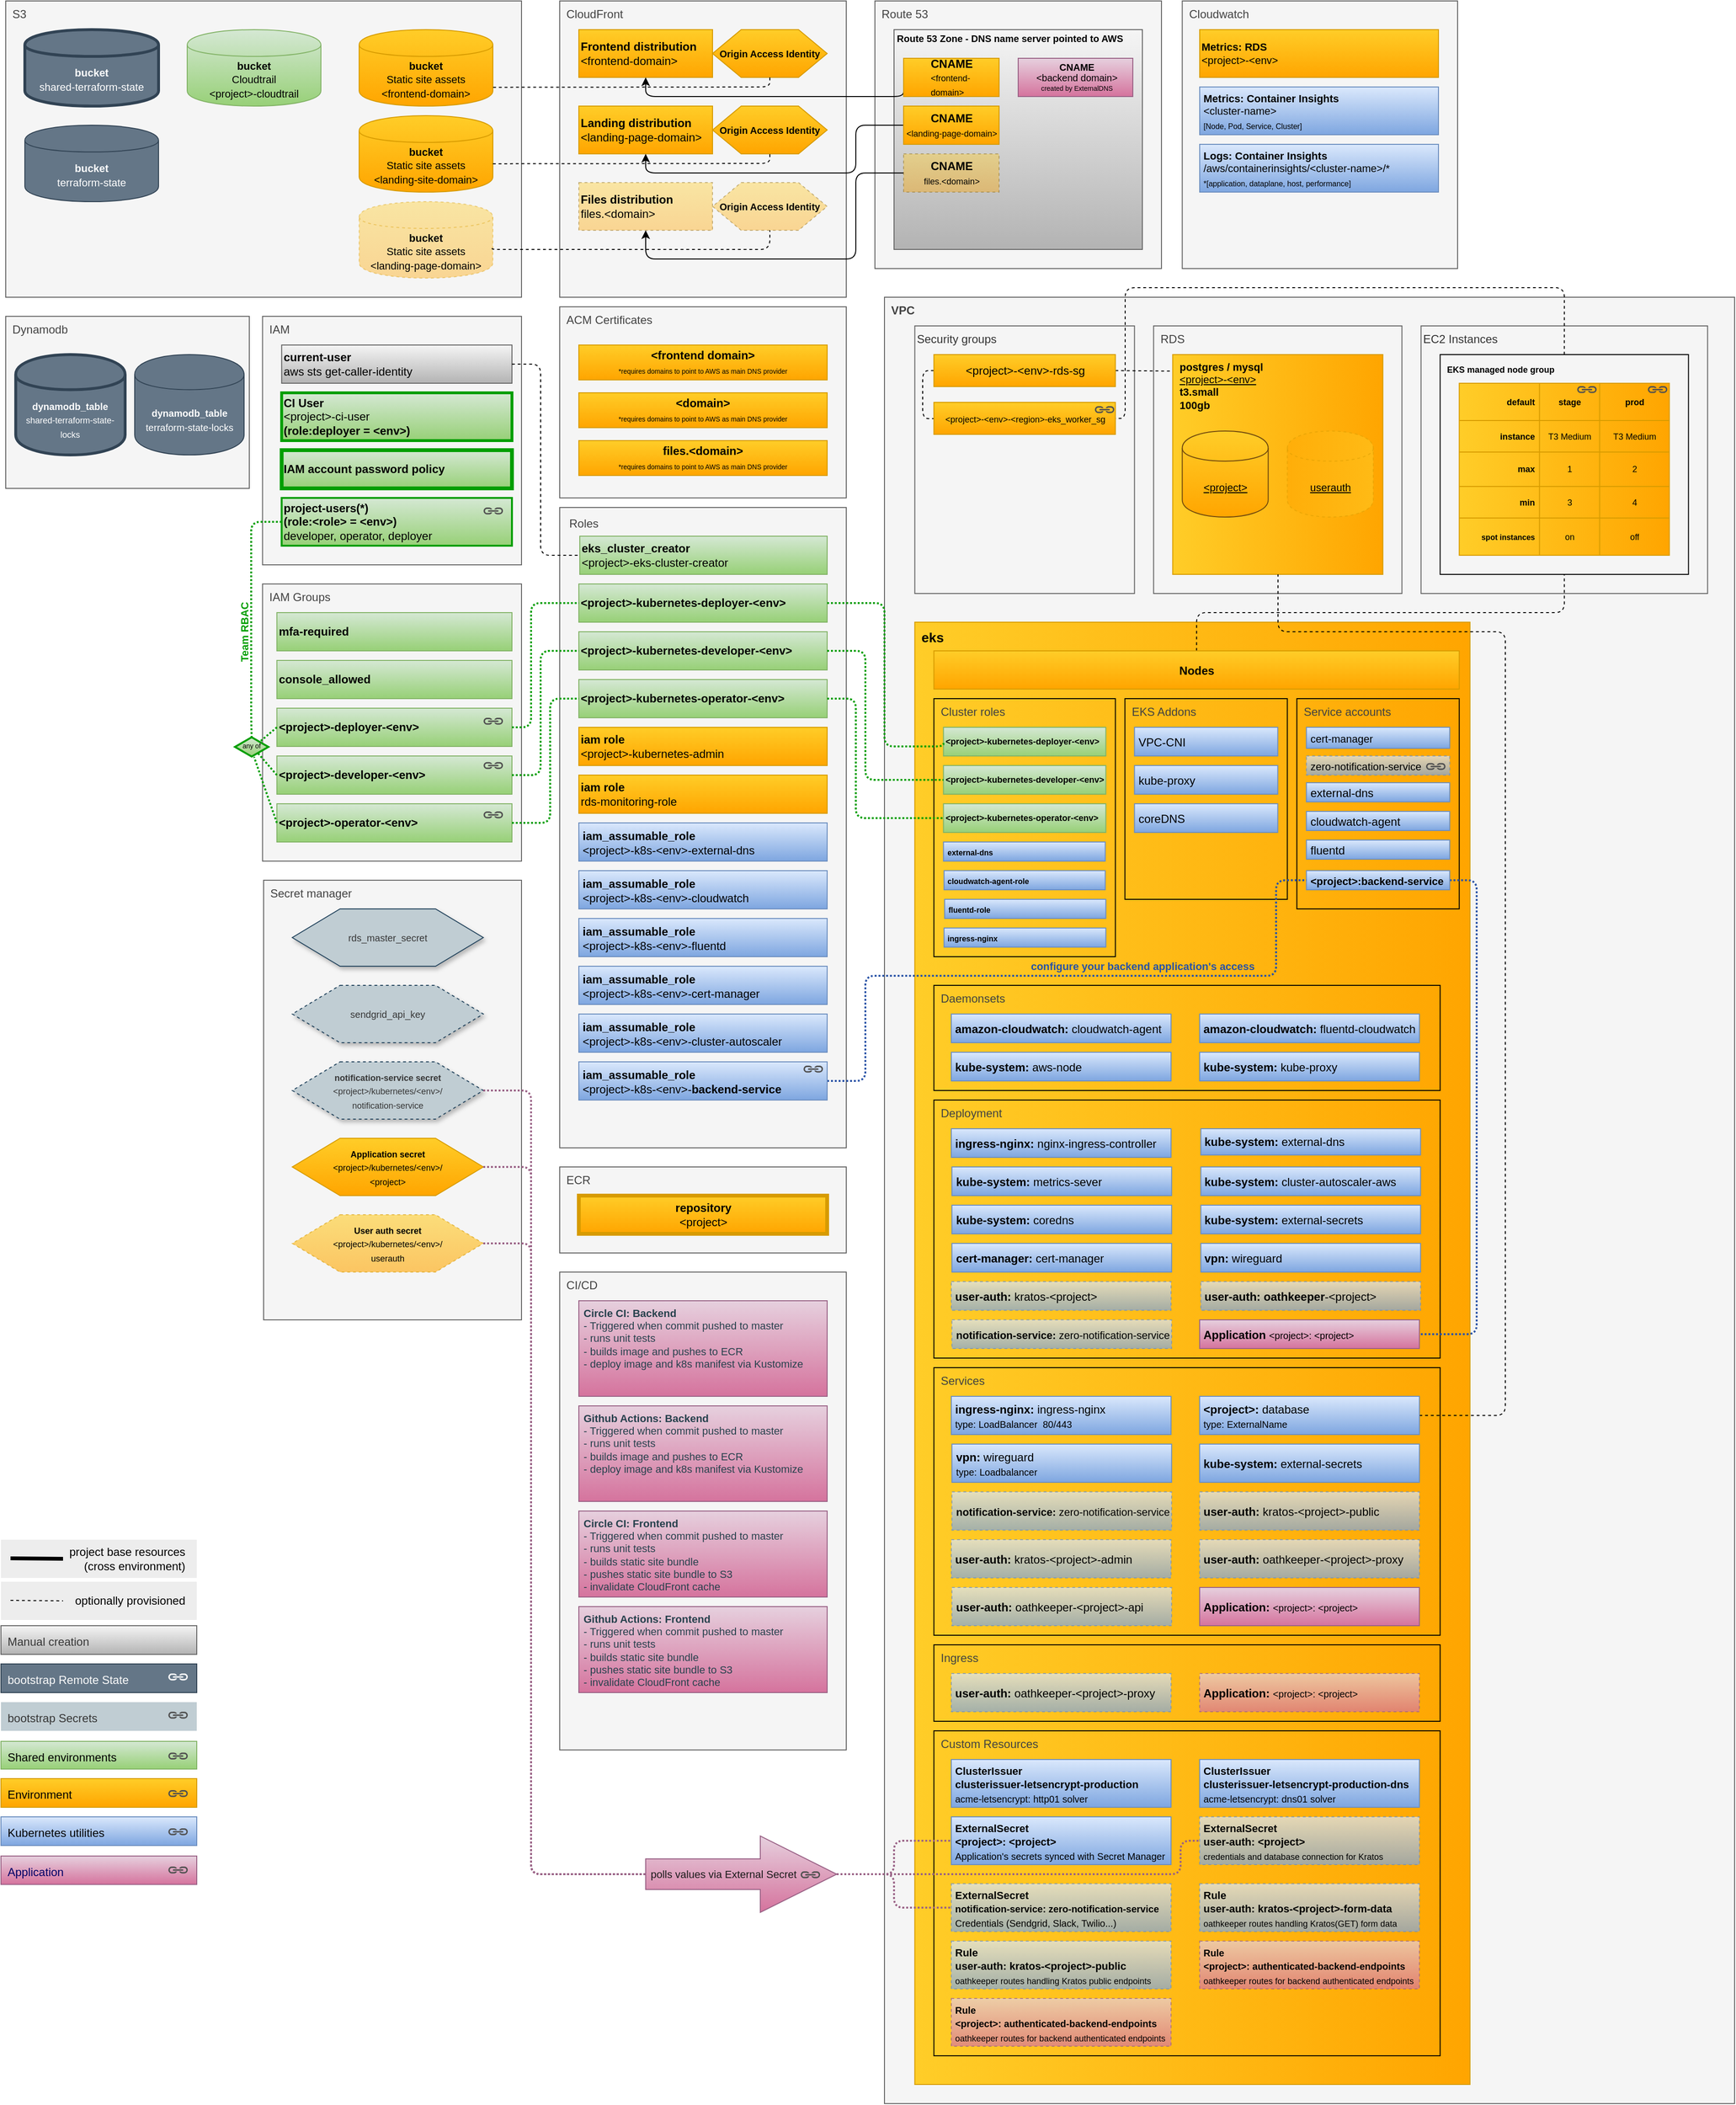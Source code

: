 <mxfile version="14.9.6" type="device"><diagram id="WOOswNvQhqqTiy6t-n1L" name="Page-1"><mxGraphModel dx="2913" dy="3133" grid="1" gridSize="10" guides="1" tooltips="1" connect="1" arrows="1" fold="1" page="1" pageScale="1" pageWidth="850" pageHeight="1100" math="0" shadow="0"><root><mxCell id="0"/><mxCell id="O3XFKGuhbbRHm0fahhyd-20" value="Ecosystem" parent="0"/><mxCell id="O3XFKGuhbbRHm0fahhyd-24" value="IAM Groups" style="rounded=0;whiteSpace=wrap;html=1;fillColor=#f5f5f5;align=left;verticalAlign=top;strokeWidth=1;glass=0;comic=0;strokeColor=#666666;fontColor=#424242;spacingLeft=5;spacingBottom=0;" parent="O3XFKGuhbbRHm0fahhyd-20" vertex="1"><mxGeometry x="308.87" y="500" width="271.13" height="290" as="geometry"/></mxCell><mxCell id="mrMb1T-xtphznc8QPWDd-6" value="S3" style="rounded=0;whiteSpace=wrap;html=1;fillColor=#f5f5f5;align=left;verticalAlign=top;strokeWidth=1;glass=0;comic=0;strokeColor=#666666;fontColor=#424242;spacingLeft=5;spacingBottom=0;" parent="O3XFKGuhbbRHm0fahhyd-20" vertex="1"><mxGeometry x="40" y="-110" width="540" height="310" as="geometry"/></mxCell><mxCell id="mrMb1T-xtphznc8QPWDd-112" value="Dynamodb" style="rounded=0;whiteSpace=wrap;html=1;fillColor=#f5f5f5;align=left;verticalAlign=top;strokeWidth=1;glass=0;comic=0;strokeColor=#666666;fontColor=#424242;spacingLeft=5;spacingBottom=0;" parent="O3XFKGuhbbRHm0fahhyd-20" vertex="1"><mxGeometry x="40" y="220" width="255" height="180" as="geometry"/></mxCell><mxCell id="mrMb1T-xtphznc8QPWDd-17" value="IAM" style="rounded=0;whiteSpace=wrap;html=1;fillColor=#f5f5f5;align=left;verticalAlign=top;strokeWidth=1;glass=0;comic=0;strokeColor=#666666;fontColor=#424242;spacingLeft=5;spacingBottom=0;" parent="O3XFKGuhbbRHm0fahhyd-20" vertex="1"><mxGeometry x="308.87" y="220" width="271.13" height="260" as="geometry"/></mxCell><mxCell id="mrMb1T-xtphznc8QPWDd-22" value="Secret manager" style="rounded=0;whiteSpace=wrap;html=1;fillColor=#f5f5f5;align=left;verticalAlign=top;strokeWidth=1;glass=0;comic=0;strokeColor=#666666;fontColor=#424242;spacingLeft=5;spacingBottom=0;" parent="O3XFKGuhbbRHm0fahhyd-20" vertex="1"><mxGeometry x="310" y="810" width="270" height="460" as="geometry"/></mxCell><mxCell id="mrMb1T-xtphznc8QPWDd-59" value="Roles" style="rounded=0;whiteSpace=wrap;html=1;align=left;verticalAlign=top;spacing=5;strokeColor=#666666;strokeWidth=1;glass=0;comic=0;fillColor=#F5F5F5;fontColor=#424242;spacingLeft=5;spacingBottom=0;gradientColor=none;" parent="O3XFKGuhbbRHm0fahhyd-20" vertex="1"><mxGeometry x="620" y="420" width="300" height="670" as="geometry"/></mxCell><mxCell id="mrMb1T-xtphznc8QPWDd-244" value="ACM Certificates" style="rounded=0;whiteSpace=wrap;html=1;fillColor=#f5f5f5;align=left;verticalAlign=top;strokeWidth=1;glass=0;comic=0;strokeColor=#666666;fontColor=#424242;spacingLeft=5;spacingBottom=0;" parent="O3XFKGuhbbRHm0fahhyd-20" vertex="1"><mxGeometry x="620" y="210" width="300" height="200" as="geometry"/></mxCell><mxCell id="mrMb1T-xtphznc8QPWDd-90" value="CloudFront" style="rounded=0;whiteSpace=wrap;html=1;fillColor=#f5f5f5;align=left;verticalAlign=top;strokeWidth=1;glass=0;comic=0;strokeColor=#666666;fontColor=#424242;spacingLeft=5;spacingBottom=0;" parent="O3XFKGuhbbRHm0fahhyd-20" vertex="1"><mxGeometry x="620" y="-110" width="300" height="310" as="geometry"/></mxCell><mxCell id="mrMb1T-xtphznc8QPWDd-98" value="Route 53" style="rounded=0;whiteSpace=wrap;html=1;fillColor=#f5f5f5;align=left;verticalAlign=top;strokeWidth=1;glass=0;comic=0;strokeColor=#666666;fontColor=#424242;spacingLeft=5;spacingBottom=0;" parent="O3XFKGuhbbRHm0fahhyd-20" vertex="1"><mxGeometry x="950" y="-110" width="300" height="280" as="geometry"/></mxCell><mxCell id="mrMb1T-xtphznc8QPWDd-138" value="ECR" style="rounded=0;whiteSpace=wrap;html=1;fillColor=#f5f5f5;align=left;verticalAlign=top;strokeWidth=1;glass=0;comic=0;direction=south;strokeColor=#666666;fontColor=#424242;spacingLeft=5;spacingBottom=0;" parent="O3XFKGuhbbRHm0fahhyd-20" vertex="1"><mxGeometry x="620" y="1110" width="300" height="90" as="geometry"/></mxCell><mxCell id="mrMb1T-xtphznc8QPWDd-210" value="CI/CD" style="rounded=0;whiteSpace=wrap;html=1;fillColor=#f5f5f5;align=left;verticalAlign=top;strokeWidth=1;glass=0;comic=0;strokeColor=#666666;fontColor=#424242;spacingLeft=5;spacingBottom=0;" parent="O3XFKGuhbbRHm0fahhyd-20" vertex="1"><mxGeometry x="620" y="1220" width="300" height="500" as="geometry"/></mxCell><mxCell id="mrMb1T-xtphznc8QPWDd-196" value="&lt;font color=&quot;#030303&quot;&gt;Kubernetes utilities&lt;/font&gt;" style="rounded=0;whiteSpace=wrap;html=1;fillColor=#dae8fc;align=left;verticalAlign=top;strokeWidth=1;glass=0;comic=0;spacingLeft=5;spacingTop=3;spacing=2;strokeColor=#6c8ebf;gradientColor=#7ea6e0;" parent="O3XFKGuhbbRHm0fahhyd-20" vertex="1"><mxGeometry x="35" y="1790" width="205" height="30" as="geometry"/></mxCell><mxCell id="mrMb1T-xtphznc8QPWDd-197" value="&lt;font color=&quot;#000000&quot;&gt;Environment&lt;/font&gt;" style="rounded=0;whiteSpace=wrap;html=1;fillColor=#ffcd28;align=left;verticalAlign=top;strokeWidth=1;glass=0;comic=0;spacingLeft=5;spacingTop=3;spacing=2;strokeColor=#d79b00;gradientColor=#ffa500;" parent="O3XFKGuhbbRHm0fahhyd-20" vertex="1"><mxGeometry x="35" y="1750" width="205" height="30" as="geometry"/></mxCell><mxCell id="mrMb1T-xtphznc8QPWDd-198" value="&lt;font color=&quot;#363636&quot;&gt;bootstrap&amp;nbsp;Secrets&lt;/font&gt;" style="rounded=0;whiteSpace=wrap;html=1;align=left;verticalAlign=top;strokeWidth=1;glass=0;comic=0;spacingLeft=5;spacingTop=3;spacing=2;fontColor=#363636;strokeColor=none;fillColor=#C0CDD3;" parent="O3XFKGuhbbRHm0fahhyd-20" vertex="1"><mxGeometry x="35" y="1670" width="205" height="30" as="geometry"/></mxCell><mxCell id="mrMb1T-xtphznc8QPWDd-243" value="&lt;font&gt;&lt;font color=&quot;#000066&quot; style=&quot;font-weight: normal ; font-size: 12px&quot;&gt;Application&lt;/font&gt;&lt;br&gt;&lt;/font&gt;" style="rounded=0;whiteSpace=wrap;html=1;glass=0;comic=0;labelBackgroundColor=none;strokeWidth=1;fillColor=#e6d0de;fontSize=10;align=left;verticalAlign=top;spacingTop=3;spacingLeft=5;spacing=2;strokeColor=#996185;gradientColor=#d5739d;fontStyle=1" parent="O3XFKGuhbbRHm0fahhyd-20" vertex="1"><mxGeometry x="35" y="1831" width="205" height="29.75" as="geometry"/></mxCell><mxCell id="O3XFKGuhbbRHm0fahhyd-8" value="project base resources&lt;br&gt;(cross environment)" style="rounded=0;whiteSpace=wrap;html=1;shadow=0;dashed=1;strokeWidth=3;fillColor=#EDEDED;strokeColor=none;align=right;spacingRight=10;" parent="O3XFKGuhbbRHm0fahhyd-20" vertex="1"><mxGeometry x="35" y="1500" width="205" height="40" as="geometry"/></mxCell><mxCell id="O3XFKGuhbbRHm0fahhyd-9" value="" style="endArrow=none;html=1;strokeWidth=4;" parent="O3XFKGuhbbRHm0fahhyd-20" edge="1"><mxGeometry width="50" height="50" relative="1" as="geometry"><mxPoint x="45.0" y="1519.5" as="sourcePoint"/><mxPoint x="100" y="1520" as="targetPoint"/></mxGeometry></mxCell><mxCell id="O3XFKGuhbbRHm0fahhyd-11" value="&amp;nbsp; optionally provisioned" style="rounded=0;whiteSpace=wrap;html=1;shadow=0;dashed=1;strokeWidth=3;fillColor=#EDEDED;strokeColor=none;align=right;spacingRight=10;" parent="O3XFKGuhbbRHm0fahhyd-20" vertex="1"><mxGeometry x="35" y="1544" width="205" height="40" as="geometry"/></mxCell><mxCell id="O3XFKGuhbbRHm0fahhyd-12" value="" style="endArrow=none;html=1;strokeWidth=1;dashed=1;" parent="O3XFKGuhbbRHm0fahhyd-20" edge="1"><mxGeometry width="50" height="50" relative="1" as="geometry"><mxPoint x="45" y="1563.5" as="sourcePoint"/><mxPoint x="100" y="1564" as="targetPoint"/></mxGeometry></mxCell><mxCell id="O3XFKGuhbbRHm0fahhyd-19" value="&lt;font color=&quot;#000000&quot;&gt;Shared environments&lt;/font&gt;" style="rounded=0;whiteSpace=wrap;html=1;fillColor=#d5e8d4;align=left;verticalAlign=top;strokeWidth=1;glass=0;comic=0;spacingLeft=5;spacingTop=3;spacing=2;strokeColor=#82b366;gradientColor=#97d077;" parent="O3XFKGuhbbRHm0fahhyd-20" vertex="1"><mxGeometry x="35" y="1711" width="205" height="29" as="geometry"/></mxCell><mxCell id="mrMb1T-xtphznc8QPWDd-199" value="&lt;font color=&quot;#fafafa&quot;&gt;bootstrap&amp;nbsp;Remote State&lt;/font&gt;" style="rounded=0;whiteSpace=wrap;html=1;fillColor=#647687;align=left;verticalAlign=top;strokeWidth=1;glass=0;comic=0;spacingLeft=5;spacingTop=3;spacing=2;strokeColor=#314354;fontColor=#ffffff;" parent="O3XFKGuhbbRHm0fahhyd-20" vertex="1"><mxGeometry x="35" y="1630" width="205" height="30" as="geometry"/></mxCell><mxCell id="mrMb1T-xtphznc8QPWDd-275" value="&lt;b&gt;&lt;font style=&quot;font-size: 10px&quot;&gt;Route 53 Zone - DNS name server pointed to AWS&lt;/font&gt;&lt;/b&gt;" style="html=1;fillColor=#f5f5f5;align=left;strokeColor=#666666;verticalAlign=top;spacing=0;spacingTop=-3;spacingLeft=3;gradientColor=#b3b3b3;" parent="O3XFKGuhbbRHm0fahhyd-20" vertex="1"><mxGeometry x="970" y="-80" width="260" height="230" as="geometry"/></mxCell><mxCell id="O3XFKGuhbbRHm0fahhyd-31" value="&lt;div&gt;&lt;b&gt;current-user&lt;/b&gt;&lt;/div&gt;&lt;div&gt;aws sts get-caller-identity&lt;br&gt;&lt;/div&gt;" style="rounded=0;whiteSpace=wrap;html=1;strokeColor=#666666;fillColor=#f5f5f5;align=left;shadow=0;strokeWidth=1;spacingRight=10;gradientColor=#b3b3b3;" parent="O3XFKGuhbbRHm0fahhyd-20" vertex="1"><mxGeometry x="328.87" y="250" width="241.13" height="40" as="geometry"/></mxCell><mxCell id="mrMb1T-xtphznc8QPWDd-35" value="&lt;b&gt;&lt;font&gt;VPC&lt;/font&gt;&lt;/b&gt;" style="whiteSpace=wrap;html=1;fillColor=#f5f5f5;align=left;verticalAlign=top;strokeColor=#666666;spacingLeft=5;strokeWidth=1;rounded=0;glass=0;comic=0;fontColor=#424242;spacingBottom=0;" parent="O3XFKGuhbbRHm0fahhyd-20" vertex="1"><mxGeometry x="960" y="200" width="890" height="1890" as="geometry"/></mxCell><mxCell id="mrMb1T-xtphznc8QPWDd-106" value="Security groups" style="rounded=0;whiteSpace=wrap;html=1;fillColor=#f5f5f5;align=left;verticalAlign=top;strokeWidth=1;glass=0;comic=0;strokeColor=#666666;fontColor=#333333;" parent="O3XFKGuhbbRHm0fahhyd-20" vertex="1"><mxGeometry x="991.75" y="230" width="230" height="280" as="geometry"/></mxCell><mxCell id="mrMb1T-xtphznc8QPWDd-120" value="Cloudwatch" style="whiteSpace=wrap;html=1;fillColor=#f5f5f5;align=left;verticalAlign=top;direction=south;fontColor=#424242;spacingLeft=5;spacingBottom=0;rounded=0;strokeColor=#666666;strokeWidth=1;glass=0;comic=0;" parent="O3XFKGuhbbRHm0fahhyd-20" vertex="1"><mxGeometry x="1271.75" y="-110" width="288.25" height="280" as="geometry"/></mxCell><mxCell id="mrMb1T-xtphznc8QPWDd-11" value="RDS" style="whiteSpace=wrap;html=1;align=left;verticalAlign=top;direction=south;spacingLeft=5;spacingBottom=0;rounded=0;fontColor=#424242;strokeColor=#666666;strokeWidth=1;fillColor=#f5f5f5;glass=0;comic=0;" parent="O3XFKGuhbbRHm0fahhyd-20" vertex="1"><mxGeometry x="1241.75" y="230" width="260" height="280" as="geometry"/></mxCell><mxCell id="eAU5N7iObeIVi6g1dIOJ-3" value="&lt;b style=&quot;font-size: 11px&quot;&gt;postgres / mysql&amp;nbsp;&lt;/b&gt;&lt;br style=&quot;font-size: 11px&quot;&gt;&lt;u style=&quot;font-size: 11px&quot;&gt;&amp;lt;project&amp;gt;-&amp;lt;env&amp;gt;&lt;/u&gt;&lt;br style=&quot;font-size: 11px&quot;&gt;&lt;b style=&quot;font-size: 11px&quot;&gt;t3.small&lt;/b&gt;&lt;br style=&quot;font-size: 11px&quot;&gt;&lt;b style=&quot;font-size: 11px&quot;&gt;100gb&amp;nbsp;&lt;/b&gt;" style="html=1;fillColor=#ffcd28;align=left;strokeColor=#d79b00;fontSize=10;spacingLeft=5;gradientColor=#ffa500;verticalAlign=top;gradientDirection=east;" vertex="1" parent="O3XFKGuhbbRHm0fahhyd-20"><mxGeometry x="1261.75" y="260" width="220" height="230" as="geometry"/></mxCell><mxCell id="eAU5N7iObeIVi6g1dIOJ-4" value="&lt;span style=&quot;font-size: 11px&quot;&gt;&lt;u&gt;userauth&lt;/u&gt;&lt;br&gt;&lt;/span&gt;" style="shape=cylinder;whiteSpace=wrap;html=1;boundedLbl=1;backgroundOutline=1;align=center;gradientColor=#ffa500;strokeWidth=1;strokeColor=#d79b00;dashed=1;opacity=50;fillColor=#ffcd28;gradientDirection=west;shadow=0;" vertex="1" parent="O3XFKGuhbbRHm0fahhyd-20"><mxGeometry x="1381.75" y="340" width="90" height="90" as="geometry"/></mxCell><mxCell id="eAU5N7iObeIVi6g1dIOJ-7" value="EC2 Instances" style="rounded=0;whiteSpace=wrap;html=1;fillColor=#f5f5f5;align=left;verticalAlign=top;strokeWidth=1;glass=0;comic=0;strokeColor=#666666;fontColor=#333333;" vertex="1" parent="O3XFKGuhbbRHm0fahhyd-20"><mxGeometry x="1521.75" y="230" width="300" height="280" as="geometry"/></mxCell><mxCell id="eAU5N7iObeIVi6g1dIOJ-51" style="edgeStyle=orthogonalEdgeStyle;rounded=1;orthogonalLoop=1;jettySize=auto;html=1;exitX=0.5;exitY=0;exitDx=0;exitDy=0;entryX=1;entryY=0.5;entryDx=0;entryDy=0;dashed=1;fontSize=9;endArrow=none;endFill=0;" edge="1" parent="O3XFKGuhbbRHm0fahhyd-20" source="eAU5N7iObeIVi6g1dIOJ-8" target="eAU5N7iObeIVi6g1dIOJ-107"><mxGeometry relative="1" as="geometry"><mxPoint x="1201.75" y="326.75" as="targetPoint"/><Array as="points"><mxPoint x="1672" y="190"/><mxPoint x="1212" y="190"/><mxPoint x="1212" y="327"/></Array></mxGeometry></mxCell><mxCell id="eAU5N7iObeIVi6g1dIOJ-8" value="&lt;b style=&quot;font-size: 9px&quot;&gt;&lt;font color=&quot;#000000&quot;&gt;EKS managed node group&lt;/font&gt;&lt;br&gt;&lt;/b&gt;" style="text;html=1;strokeColor=#000000;fillColor=none;align=left;verticalAlign=top;whiteSpace=wrap;rounded=0;fontColor=#27647b;spacingTop=1;spacingLeft=5;" vertex="1" parent="O3XFKGuhbbRHm0fahhyd-20"><mxGeometry x="1541.75" y="260" width="260" height="230" as="geometry"/></mxCell><mxCell id="eAU5N7iObeIVi6g1dIOJ-20" value="" style="shape=table;startSize=0;container=1;collapsible=0;childLayout=tableLayout;gradientColor=#ffa500;fillColor=#ffcd28;strokeColor=#d79b00;gradientDirection=east;" vertex="1" parent="O3XFKGuhbbRHm0fahhyd-20"><mxGeometry x="1561.75" y="290" width="220" height="180" as="geometry"/></mxCell><mxCell id="eAU5N7iObeIVi6g1dIOJ-33" value="" style="shape=partialRectangle;collapsible=0;dropTarget=0;pointerEvents=0;fillColor=none;top=0;left=0;bottom=0;right=0;points=[[0,0.5],[1,0.5]];portConstraint=eastwest;fontSize=10;" vertex="1" parent="eAU5N7iObeIVi6g1dIOJ-20"><mxGeometry width="220" height="39" as="geometry"/></mxCell><mxCell id="eAU5N7iObeIVi6g1dIOJ-34" value="&lt;font style=&quot;font-size: 9px&quot;&gt;default&lt;/font&gt;" style="shape=partialRectangle;html=1;whiteSpace=wrap;connectable=0;overflow=hidden;fillColor=none;top=0;left=0;bottom=0;right=0;pointerEvents=1;fontSize=9;fontStyle=1;align=right;spacingRight=3;" vertex="1" parent="eAU5N7iObeIVi6g1dIOJ-33"><mxGeometry width="84" height="39" as="geometry"/></mxCell><mxCell id="eAU5N7iObeIVi6g1dIOJ-35" value="stage" style="shape=partialRectangle;html=1;whiteSpace=wrap;connectable=0;overflow=hidden;fillColor=none;top=0;left=0;bottom=0;right=0;pointerEvents=1;fontSize=9;fontStyle=1;align=center;" vertex="1" parent="eAU5N7iObeIVi6g1dIOJ-33"><mxGeometry x="84" width="63" height="39" as="geometry"/></mxCell><mxCell id="eAU5N7iObeIVi6g1dIOJ-36" value="prod" style="shape=partialRectangle;html=1;whiteSpace=wrap;connectable=0;overflow=hidden;fillColor=none;top=0;left=0;bottom=0;right=0;pointerEvents=1;fontSize=9;fontStyle=1;align=center;" vertex="1" parent="eAU5N7iObeIVi6g1dIOJ-33"><mxGeometry x="147" width="73" height="39" as="geometry"/></mxCell><mxCell id="eAU5N7iObeIVi6g1dIOJ-21" value="" style="shape=partialRectangle;collapsible=0;dropTarget=0;pointerEvents=0;fillColor=none;top=0;left=0;bottom=0;right=0;points=[[0,0.5],[1,0.5]];portConstraint=eastwest;" vertex="1" parent="eAU5N7iObeIVi6g1dIOJ-20"><mxGeometry y="39" width="220" height="33" as="geometry"/></mxCell><mxCell id="eAU5N7iObeIVi6g1dIOJ-22" value="instance" style="shape=partialRectangle;html=1;whiteSpace=wrap;connectable=0;overflow=hidden;fillColor=none;top=0;left=0;bottom=0;right=0;pointerEvents=1;fontSize=9;fontStyle=1;align=right;spacingRight=3;" vertex="1" parent="eAU5N7iObeIVi6g1dIOJ-21"><mxGeometry width="84" height="33" as="geometry"/></mxCell><mxCell id="eAU5N7iObeIVi6g1dIOJ-23" value="T3 Medium" style="shape=partialRectangle;html=1;whiteSpace=wrap;connectable=0;overflow=hidden;fillColor=none;top=0;left=0;bottom=0;right=0;pointerEvents=1;fontSize=9;align=center;" vertex="1" parent="eAU5N7iObeIVi6g1dIOJ-21"><mxGeometry x="84" width="63" height="33" as="geometry"/></mxCell><mxCell id="eAU5N7iObeIVi6g1dIOJ-24" value="T3 Medium" style="shape=partialRectangle;html=1;whiteSpace=wrap;connectable=0;overflow=hidden;fillColor=none;top=0;left=0;bottom=0;right=0;pointerEvents=1;fontSize=9;align=center;" vertex="1" parent="eAU5N7iObeIVi6g1dIOJ-21"><mxGeometry x="147" width="73" height="33" as="geometry"/></mxCell><mxCell id="eAU5N7iObeIVi6g1dIOJ-29" value="" style="shape=partialRectangle;collapsible=0;dropTarget=0;pointerEvents=0;fillColor=none;top=0;left=0;bottom=0;right=0;points=[[0,0.5],[1,0.5]];portConstraint=eastwest;" vertex="1" parent="eAU5N7iObeIVi6g1dIOJ-20"><mxGeometry y="72" width="220" height="36" as="geometry"/></mxCell><mxCell id="eAU5N7iObeIVi6g1dIOJ-30" value="max" style="shape=partialRectangle;html=1;whiteSpace=wrap;connectable=0;overflow=hidden;fillColor=none;top=0;left=0;bottom=0;right=0;pointerEvents=1;fontSize=9;fontStyle=1;align=right;spacingRight=3;" vertex="1" parent="eAU5N7iObeIVi6g1dIOJ-29"><mxGeometry width="84" height="36" as="geometry"/></mxCell><mxCell id="eAU5N7iObeIVi6g1dIOJ-31" value="1" style="shape=partialRectangle;html=1;whiteSpace=wrap;connectable=0;overflow=hidden;fillColor=none;top=0;left=0;bottom=0;right=0;pointerEvents=1;fontSize=9;align=center;" vertex="1" parent="eAU5N7iObeIVi6g1dIOJ-29"><mxGeometry x="84" width="63" height="36" as="geometry"/></mxCell><mxCell id="eAU5N7iObeIVi6g1dIOJ-32" value="2" style="shape=partialRectangle;html=1;whiteSpace=wrap;connectable=0;overflow=hidden;fillColor=none;top=0;left=0;bottom=0;right=0;pointerEvents=1;fontSize=9;align=center;" vertex="1" parent="eAU5N7iObeIVi6g1dIOJ-29"><mxGeometry x="147" width="73" height="36" as="geometry"/></mxCell><mxCell id="eAU5N7iObeIVi6g1dIOJ-25" value="" style="shape=partialRectangle;collapsible=0;dropTarget=0;pointerEvents=0;fillColor=none;top=0;left=0;bottom=0;right=0;points=[[0,0.5],[1,0.5]];portConstraint=eastwest;" vertex="1" parent="eAU5N7iObeIVi6g1dIOJ-20"><mxGeometry y="108" width="220" height="33" as="geometry"/></mxCell><mxCell id="eAU5N7iObeIVi6g1dIOJ-26" value="min" style="shape=partialRectangle;html=1;whiteSpace=wrap;connectable=0;overflow=hidden;fillColor=none;top=0;left=0;bottom=0;right=0;pointerEvents=1;fontSize=9;fontStyle=1;align=right;spacingRight=3;" vertex="1" parent="eAU5N7iObeIVi6g1dIOJ-25"><mxGeometry width="84" height="33" as="geometry"/></mxCell><mxCell id="eAU5N7iObeIVi6g1dIOJ-27" value="3" style="shape=partialRectangle;html=1;whiteSpace=wrap;connectable=0;overflow=hidden;fillColor=none;top=0;left=0;bottom=0;right=0;pointerEvents=1;fontSize=9;align=center;" vertex="1" parent="eAU5N7iObeIVi6g1dIOJ-25"><mxGeometry x="84" width="63" height="33" as="geometry"/></mxCell><mxCell id="eAU5N7iObeIVi6g1dIOJ-28" value="4" style="shape=partialRectangle;html=1;whiteSpace=wrap;connectable=0;overflow=hidden;fillColor=none;top=0;left=0;bottom=0;right=0;pointerEvents=1;fontSize=9;align=center;" vertex="1" parent="eAU5N7iObeIVi6g1dIOJ-25"><mxGeometry x="147" width="73" height="33" as="geometry"/></mxCell><mxCell id="eAU5N7iObeIVi6g1dIOJ-37" style="shape=partialRectangle;collapsible=0;dropTarget=0;pointerEvents=0;fillColor=none;top=0;left=0;bottom=0;right=0;points=[[0,0.5],[1,0.5]];portConstraint=eastwest;fontSize=10;" vertex="1" parent="eAU5N7iObeIVi6g1dIOJ-20"><mxGeometry y="141" width="220" height="39" as="geometry"/></mxCell><mxCell id="eAU5N7iObeIVi6g1dIOJ-38" value="&lt;font style=&quot;font-size: 8px&quot;&gt;spot instances&lt;/font&gt;" style="shape=partialRectangle;html=1;whiteSpace=wrap;connectable=0;overflow=hidden;fillColor=none;top=0;left=0;bottom=0;right=0;pointerEvents=1;fontSize=9;fontStyle=1;align=right;spacingRight=3;" vertex="1" parent="eAU5N7iObeIVi6g1dIOJ-37"><mxGeometry width="84" height="39" as="geometry"/></mxCell><mxCell id="eAU5N7iObeIVi6g1dIOJ-39" value="on" style="shape=partialRectangle;html=1;whiteSpace=wrap;connectable=0;overflow=hidden;fillColor=none;top=0;left=0;bottom=0;right=0;pointerEvents=1;fontSize=9;align=center;" vertex="1" parent="eAU5N7iObeIVi6g1dIOJ-37"><mxGeometry x="84" width="63" height="39" as="geometry"/></mxCell><mxCell id="eAU5N7iObeIVi6g1dIOJ-40" value="off" style="shape=partialRectangle;html=1;whiteSpace=wrap;connectable=0;overflow=hidden;fillColor=none;top=0;left=0;bottom=0;right=0;pointerEvents=1;fontSize=9;align=center;" vertex="1" parent="eAU5N7iObeIVi6g1dIOJ-37"><mxGeometry x="147" width="73" height="39" as="geometry"/></mxCell><mxCell id="eAU5N7iObeIVi6g1dIOJ-54" style="edgeStyle=orthogonalEdgeStyle;rounded=1;orthogonalLoop=1;jettySize=auto;html=1;exitX=0;exitY=0.5;exitDx=0;exitDy=0;entryX=0;entryY=0.5;entryDx=0;entryDy=0;dashed=1;fontSize=9;endArrow=none;endFill=0;" edge="1" parent="O3XFKGuhbbRHm0fahhyd-20" source="mrMb1T-xtphznc8QPWDd-107" target="eAU5N7iObeIVi6g1dIOJ-107"><mxGeometry relative="1" as="geometry"><mxPoint x="1011.75" y="326.75" as="targetPoint"/><Array as="points"><mxPoint x="1000" y="277"/><mxPoint x="1000" y="327"/><mxPoint x="1012" y="327"/></Array></mxGeometry></mxCell><mxCell id="eAU5N7iObeIVi6g1dIOJ-107" value="&lt;font style=&quot;font-size: 9px&quot;&gt;&amp;lt;project&amp;gt;-&amp;lt;env&amp;gt;-&amp;lt;region&amp;gt;-eks_worker_sg&lt;/font&gt;" style="html=1;fillColor=#ffcd28;align=center;strokeColor=#d79b00;gradientColor=#ffa500;" vertex="1" parent="O3XFKGuhbbRHm0fahhyd-20"><mxGeometry x="1011.75" y="310" width="190" height="33.5" as="geometry"/></mxCell><mxCell id="O3XFKGuhbbRHm0fahhyd-21" value="Remote state" parent="0"/><mxCell id="O3XFKGuhbbRHm0fahhyd-1" value="&lt;font style=&quot;font-size: 11px&quot;&gt;&lt;b&gt;bucket&lt;/b&gt;&lt;br&gt;shared-terraform-state&lt;br&gt;&lt;/font&gt;" style="shape=cylinder;whiteSpace=wrap;html=1;boundedLbl=1;backgroundOutline=1;fillColor=#647687;align=center;strokeColor=#314354;strokeWidth=3;sketch=0;fixDash=0;container=0;collapsible=0;comic=0;fontColor=#ffffff;shadow=0;" parent="O3XFKGuhbbRHm0fahhyd-21" vertex="1"><mxGeometry x="60" y="-80" width="140" height="80" as="geometry"/></mxCell><mxCell id="mrMb1T-xtphznc8QPWDd-9" value="&lt;font style=&quot;font-size: 11px&quot;&gt;&lt;b&gt;bucket&lt;/b&gt;&lt;br&gt;terraform-state&lt;/font&gt;" style="shape=cylinder;whiteSpace=wrap;html=1;boundedLbl=1;backgroundOutline=1;fillColor=#647687;align=center;strokeColor=#314354;fontColor=#ffffff;shadow=0;" parent="O3XFKGuhbbRHm0fahhyd-21" vertex="1"><mxGeometry x="60" y="20" width="140" height="80" as="geometry"/></mxCell><mxCell id="O3XFKGuhbbRHm0fahhyd-2" value="&lt;font&gt;&lt;b style=&quot;font-size: 10px&quot;&gt;dynamodb_table&lt;/b&gt;&lt;br&gt;&lt;font style=&quot;font-size: 9px&quot;&gt;shared-terraform-state-locks&lt;/font&gt;&lt;br&gt;&lt;/font&gt;" style="shape=cylinder;whiteSpace=wrap;html=1;boundedLbl=1;backgroundOutline=1;fillColor=#647687;align=center;strokeColor=#314354;strokeWidth=3;fontColor=#ffffff;" parent="O3XFKGuhbbRHm0fahhyd-21" vertex="1"><mxGeometry x="50.45" y="260" width="114.55" height="105" as="geometry"/></mxCell><mxCell id="mrMb1T-xtphznc8QPWDd-12" value="&lt;font style=&quot;font-size: 10px&quot;&gt;&lt;b&gt;dynamodb_table&lt;/b&gt;&lt;br&gt;terraform-state-locks&lt;/font&gt;" style="shape=cylinder;whiteSpace=wrap;html=1;boundedLbl=1;backgroundOutline=1;fillColor=#647687;align=center;strokeColor=#314354;fontColor=#ffffff;" parent="O3XFKGuhbbRHm0fahhyd-21" vertex="1"><mxGeometry x="175" y="260" width="114.55" height="105" as="geometry"/></mxCell><mxCell id="eAU5N7iObeIVi6g1dIOJ-55" style="edgeStyle=orthogonalEdgeStyle;rounded=0;orthogonalLoop=1;jettySize=auto;html=1;exitX=1;exitY=0.5;exitDx=0;exitDy=0;entryX=-0.001;entryY=0.075;entryDx=0;entryDy=0;dashed=1;fontSize=9;endArrow=none;endFill=0;entryPerimeter=0;" edge="1" parent="O3XFKGuhbbRHm0fahhyd-21" source="mrMb1T-xtphznc8QPWDd-107" target="eAU5N7iObeIVi6g1dIOJ-3"><mxGeometry relative="1" as="geometry"><Array as="points"><mxPoint x="1261.75" y="277"/></Array></mxGeometry></mxCell><mxCell id="O3XFKGuhbbRHm0fahhyd-22" value="Secrets" parent="0"/><mxCell id="mrMb1T-xtphznc8QPWDd-24" value="&lt;font size=&quot;1&quot;&gt;rds_master_secret&lt;/font&gt;" style="shape=hexagon;perimeter=hexagonPerimeter2;whiteSpace=wrap;html=1;align=center;fontColor=#363636;shadow=1;backgroundOutline=0;strokeColor=#23445d;fillColor=#C0CDD3;" parent="O3XFKGuhbbRHm0fahhyd-22" vertex="1"><mxGeometry x="340" y="840" width="200" height="60" as="geometry"/></mxCell><mxCell id="O3XFKGuhbbRHm0fahhyd-5" value="&lt;font size=&quot;1&quot;&gt;sendgrid_api_key&lt;/font&gt;" style="shape=hexagon;perimeter=hexagonPerimeter2;whiteSpace=wrap;html=1;align=center;strokeColor=#23445d;fontColor=#363636;dashed=1;shadow=1;fillColor=#C0CDD3;" parent="O3XFKGuhbbRHm0fahhyd-22" vertex="1"><mxGeometry x="340" y="920" width="200" height="60" as="geometry"/></mxCell><mxCell id="O3XFKGuhbbRHm0fahhyd-6" value="&lt;font style=&quot;font-size: 9px&quot;&gt;&lt;b&gt;notification-service secret&lt;/b&gt;&lt;br&gt;&amp;lt;project&amp;gt;/kubernetes/&amp;lt;env&amp;gt;/&lt;br&gt;notification-service&lt;br&gt;&lt;/font&gt;" style="shape=hexagon;perimeter=hexagonPerimeter2;whiteSpace=wrap;html=1;align=center;fontColor=#363636;dashed=1;shadow=1;labelBorderColor=none;strokeColor=#23445d;fillColor=#C0CDD3;" parent="O3XFKGuhbbRHm0fahhyd-22" vertex="1"><mxGeometry x="340" y="1000" width="200" height="60" as="geometry"/></mxCell><mxCell id="O3XFKGuhbbRHm0fahhyd-33" value="Shared environment" parent="0"/><mxCell id="O3XFKGuhbbRHm0fahhyd-28" value="&lt;div style=&quot;white-space: normal&quot;&gt;&lt;b&gt;IAM account password policy&amp;nbsp;&lt;/b&gt;&lt;/div&gt;" style="rounded=0;whiteSpace=wrap;html=1;fillColor=#d5e8d4;align=left;gradientColor=#97d077;strokeWidth=4;strokeColor=#009E00;" parent="O3XFKGuhbbRHm0fahhyd-33" vertex="1"><mxGeometry x="328.87" y="360" width="241.13" height="40" as="geometry"/></mxCell><mxCell id="O3XFKGuhbbRHm0fahhyd-35" value="&lt;div&gt;&lt;div&gt;&lt;b&gt;project-users(*)&lt;/b&gt;&lt;/div&gt;&lt;/div&gt;&lt;div&gt;&lt;b&gt;(role:&amp;lt;role&amp;gt; = &amp;lt;env&amp;gt;)&lt;br&gt;&lt;/b&gt;developer, operator, deployer&lt;b&gt;&lt;br&gt;&lt;/b&gt;&lt;/div&gt;" style="rounded=0;whiteSpace=wrap;html=1;fillColor=#d5e8d4;align=left;gradientColor=#97d077;strokeColor=#009E00;strokeWidth=2;" parent="O3XFKGuhbbRHm0fahhyd-33" vertex="1"><mxGeometry x="328.87" y="410" width="241.13" height="50" as="geometry"/></mxCell><mxCell id="O3XFKGuhbbRHm0fahhyd-23" value="&lt;div&gt;&lt;div&gt;&lt;b&gt;CI User&amp;nbsp;&lt;/b&gt;&lt;/div&gt;&lt;div&gt;&amp;lt;project&amp;gt;-ci-user&lt;/div&gt;&lt;div&gt;&lt;b&gt;(role:deployer = &amp;lt;env&amp;gt;)&lt;/b&gt;&lt;br&gt;&lt;/div&gt;&lt;/div&gt;" style="rounded=0;whiteSpace=wrap;html=1;fillColor=#d5e8d4;align=left;gradientColor=#97d077;strokeWidth=3;strokeColor=#009E00;" parent="O3XFKGuhbbRHm0fahhyd-33" vertex="1"><mxGeometry x="328.87" y="300" width="241.13" height="50" as="geometry"/></mxCell><mxCell id="O3XFKGuhbbRHm0fahhyd-25" value="&lt;div style=&quot;white-space: normal&quot;&gt;&lt;b&gt;mfa-required&lt;/b&gt;&lt;/div&gt;" style="rounded=0;whiteSpace=wrap;html=1;strokeColor=#82b366;fillColor=#d5e8d4;align=left;gradientColor=#97d077;" parent="O3XFKGuhbbRHm0fahhyd-33" vertex="1"><mxGeometry x="323.87" y="530" width="246.13" height="40" as="geometry"/></mxCell><mxCell id="O3XFKGuhbbRHm0fahhyd-26" value="&lt;div style=&quot;white-space: normal&quot;&gt;&lt;b&gt;console_allowed&lt;/b&gt;&lt;/div&gt;" style="rounded=0;whiteSpace=wrap;html=1;strokeColor=#82b366;fillColor=#d5e8d4;align=left;gradientColor=#97d077;" parent="O3XFKGuhbbRHm0fahhyd-33" vertex="1"><mxGeometry x="323.87" y="580" width="246.13" height="40" as="geometry"/></mxCell><mxCell id="O3XFKGuhbbRHm0fahhyd-29" value="&lt;div&gt;&lt;b&gt;eks_cluster_creator&lt;/b&gt;&lt;/div&gt;&lt;div&gt;&amp;lt;project&amp;gt;-eks-cluster-creator&lt;/div&gt;" style="rounded=0;whiteSpace=wrap;html=1;strokeColor=#82b366;fillColor=#d5e8d4;align=left;gradientColor=#97d077;" parent="O3XFKGuhbbRHm0fahhyd-33" vertex="1"><mxGeometry x="641" y="450" width="259" height="40" as="geometry"/></mxCell><mxCell id="O3XFKGuhbbRHm0fahhyd-32" style="edgeStyle=orthogonalEdgeStyle;rounded=1;orthogonalLoop=1;jettySize=auto;html=1;exitX=1;exitY=0.5;exitDx=0;exitDy=0;dashed=1;strokeWidth=1;entryX=0;entryY=0.5;entryDx=0;entryDy=0;endArrow=none;endFill=0;" parent="O3XFKGuhbbRHm0fahhyd-33" source="O3XFKGuhbbRHm0fahhyd-31" target="O3XFKGuhbbRHm0fahhyd-29" edge="1"><mxGeometry relative="1" as="geometry"><Array as="points"><mxPoint x="600" y="270"/><mxPoint x="600" y="470"/></Array><mxPoint x="510" y="460" as="targetPoint"/></mxGeometry></mxCell><mxCell id="eAU5N7iObeIVi6g1dIOJ-6" value="&lt;font style=&quot;font-size: 11px&quot;&gt;&lt;b&gt;bucket&lt;br&gt;&lt;/b&gt;Cloudtrail&lt;br&gt;&amp;lt;project&amp;gt;-cloudtrail&lt;br&gt;&lt;/font&gt;" style="shape=cylinder;whiteSpace=wrap;html=1;boundedLbl=1;backgroundOutline=1;fillColor=#d5e8d4;align=center;strokeColor=#82b366;gradientColor=#97d077;shadow=0;" vertex="1" parent="O3XFKGuhbbRHm0fahhyd-33"><mxGeometry x="230" y="-80" width="140" height="80" as="geometry"/></mxCell><mxCell id="eAU5N7iObeIVi6g1dIOJ-46" value="&lt;div style=&quot;white-space: normal&quot;&gt;&lt;b&gt;&amp;lt;project&amp;gt;-kubernetes-deployer-&amp;lt;env&amp;gt;&lt;/b&gt;&lt;/div&gt;" style="rounded=0;whiteSpace=wrap;html=1;strokeColor=#82b366;fillColor=#d5e8d4;align=left;gradientColor=#97d077;" vertex="1" parent="O3XFKGuhbbRHm0fahhyd-33"><mxGeometry x="640" y="500" width="260" height="40" as="geometry"/></mxCell><mxCell id="eAU5N7iObeIVi6g1dIOJ-47" value="&lt;div&gt;&lt;b&gt;&amp;lt;project&amp;gt;-kubernetes-developer-&amp;lt;env&amp;gt;&lt;/b&gt;&lt;/div&gt;" style="rounded=0;whiteSpace=wrap;html=1;strokeColor=#82b366;fillColor=#d5e8d4;align=left;gradientColor=#97d077;" vertex="1" parent="O3XFKGuhbbRHm0fahhyd-33"><mxGeometry x="640" y="550" width="260" height="40" as="geometry"/></mxCell><mxCell id="eAU5N7iObeIVi6g1dIOJ-48" value="&lt;div style=&quot;white-space: normal&quot;&gt;&lt;b&gt;&amp;lt;project&amp;gt;-kubernetes-operator-&amp;lt;env&amp;gt;&lt;/b&gt;&lt;/div&gt;" style="rounded=0;whiteSpace=wrap;html=1;strokeColor=#82b366;fillColor=#d5e8d4;align=left;gradientColor=#97d077;" vertex="1" parent="O3XFKGuhbbRHm0fahhyd-33"><mxGeometry x="640" y="600" width="260" height="40" as="geometry"/></mxCell><mxCell id="eAU5N7iObeIVi6g1dIOJ-112" value="&lt;font style=&quot;font-size: 7px ; line-height: 100%&quot;&gt;any of&lt;/font&gt;" style="html=1;whiteSpace=wrap;aspect=fixed;shape=isoRectangle;fillColor=#d5e8d4;gradientColor=#97d077;align=center;verticalAlign=middle;spacingTop=-6;strokeWidth=2;strokeColor=#009E00;" vertex="1" parent="O3XFKGuhbbRHm0fahhyd-33"><mxGeometry x="280" y="660" width="35" height="21" as="geometry"/></mxCell><mxCell id="eAU5N7iObeIVi6g1dIOJ-43" value="&lt;div style=&quot;white-space: normal&quot;&gt;&lt;b&gt;&amp;lt;project&amp;gt;-deployer-&amp;lt;env&amp;gt;&lt;/b&gt;&lt;/div&gt;" style="rounded=0;whiteSpace=wrap;html=1;strokeColor=#82b366;fillColor=#d5e8d4;align=left;gradientColor=#97d077;" vertex="1" parent="O3XFKGuhbbRHm0fahhyd-33"><mxGeometry x="323.87" y="630" width="246.13" height="40" as="geometry"/></mxCell><mxCell id="eAU5N7iObeIVi6g1dIOJ-44" value="&lt;div style=&quot;white-space: normal&quot;&gt;&lt;b&gt;&amp;lt;project&amp;gt;-developer-&amp;lt;env&amp;gt;&lt;/b&gt;&lt;/div&gt;" style="rounded=0;whiteSpace=wrap;html=1;strokeColor=#82b366;fillColor=#d5e8d4;align=left;gradientColor=#97d077;" vertex="1" parent="O3XFKGuhbbRHm0fahhyd-33"><mxGeometry x="323.87" y="680" width="246.13" height="40" as="geometry"/></mxCell><mxCell id="eAU5N7iObeIVi6g1dIOJ-45" value="&lt;div style=&quot;white-space: normal&quot;&gt;&lt;b&gt;&amp;lt;project&amp;gt;-operator-&amp;lt;env&amp;gt;&lt;/b&gt;&lt;/div&gt;" style="rounded=0;whiteSpace=wrap;html=1;strokeColor=#82b366;fillColor=#d5e8d4;align=left;gradientColor=#97d077;" vertex="1" parent="O3XFKGuhbbRHm0fahhyd-33"><mxGeometry x="323.87" y="730" width="246.13" height="40" as="geometry"/></mxCell><mxCell id="O3XFKGuhbbRHm0fahhyd-51" value="Enviornment" parent="0"/><mxCell id="mrMb1T-xtphznc8QPWDd-39" value="eks" style="fillColor=#ffcd28;strokeColor=#d79b00;dashed=0;verticalAlign=top;fontStyle=1;align=left;fontSize=14;spacingTop=1;spacingLeft=5;gradientColor=#ffa500;gradientDirection=east;" parent="O3XFKGuhbbRHm0fahhyd-51" vertex="1"><mxGeometry x="991.75" y="540" width="581.25" height="1530" as="geometry"/></mxCell><mxCell id="mrMb1T-xtphznc8QPWDd-150" value="&lt;font&gt;Cluster roles&lt;/font&gt;" style="rounded=0;whiteSpace=wrap;html=1;strokeColor=#000000;fillColor=none;fontColor=#424242;align=left;verticalAlign=top;spacingLeft=5;spacingBottom=0;" parent="O3XFKGuhbbRHm0fahhyd-51" vertex="1"><mxGeometry x="1011.75" y="620" width="190" height="270" as="geometry"/></mxCell><mxCell id="mrMb1T-xtphznc8QPWDd-86" value="&lt;font style=&quot;font-size: 11px&quot;&gt;&lt;b&gt;bucket&lt;br&gt;&lt;/b&gt;Static site assets&lt;br&gt;&amp;lt;frontend-domain&amp;gt;&lt;br&gt;&lt;/font&gt;" style="shape=cylinder;whiteSpace=wrap;html=1;boundedLbl=1;backgroundOutline=1;fillColor=#ffcd28;align=center;strokeColor=#d79b00;gradientColor=#ffa500;shadow=0;" parent="O3XFKGuhbbRHm0fahhyd-51" vertex="1"><mxGeometry x="410" y="-80" width="140" height="80" as="geometry"/></mxCell><mxCell id="O3XFKGuhbbRHm0fahhyd-38" value="&lt;font style=&quot;font-size: 11px&quot;&gt;&lt;b&gt;bucket&lt;/b&gt;&lt;br&gt;Static site assets&lt;br&gt;&amp;lt;landing-site-domain&amp;gt;&lt;br&gt;&lt;/font&gt;" style="shape=cylinder;whiteSpace=wrap;html=1;boundedLbl=1;backgroundOutline=1;fillColor=#ffcd28;align=center;strokeColor=#d79b00;gradientColor=#ffa500;shadow=0;" parent="O3XFKGuhbbRHm0fahhyd-51" vertex="1"><mxGeometry x="410" y="10" width="140" height="80" as="geometry"/></mxCell><mxCell id="O3XFKGuhbbRHm0fahhyd-39" value="&lt;font style=&quot;font-size: 11px&quot;&gt;&lt;b&gt;bucket&lt;/b&gt;&lt;br&gt;Static site assets&lt;br&gt;&amp;lt;landing-page-domain&amp;gt;&lt;br&gt;&lt;/font&gt;" style="shape=cylinder;whiteSpace=wrap;html=1;boundedLbl=1;backgroundOutline=1;fillColor=#ffcd28;align=center;gradientColor=#ffa500;dashed=1;strokeColor=#d79b00;opacity=40;shadow=0;" parent="O3XFKGuhbbRHm0fahhyd-51" vertex="1"><mxGeometry x="410" y="100" width="140" height="80" as="geometry"/></mxCell><mxCell id="O3XFKGuhbbRHm0fahhyd-48" value="&lt;div&gt;&lt;b&gt;Files distribution&lt;/b&gt;&lt;/div&gt;&lt;div style=&quot;white-space: normal&quot;&gt;&lt;span&gt;files.&amp;lt;domain&amp;gt;&lt;/span&gt;&lt;br&gt;&lt;/div&gt;" style="rounded=0;whiteSpace=wrap;html=1;fillColor=#ffcd28;align=left;gradientColor=#ffa500;dashed=1;strokeColor=#7A5800;glass=0;sketch=0;shadow=0;opacity=40;" parent="O3XFKGuhbbRHm0fahhyd-51" vertex="1"><mxGeometry x="640" y="80" width="140" height="50" as="geometry"/></mxCell><mxCell id="O3XFKGuhbbRHm0fahhyd-42" value="&lt;div&gt;&lt;b&gt;Landing distribution&lt;/b&gt;&lt;/div&gt;&lt;div style=&quot;white-space: normal&quot;&gt;&lt;span&gt;&amp;lt;landing-page-domain&amp;gt;&lt;/span&gt;&lt;br&gt;&lt;/div&gt;" style="rounded=0;whiteSpace=wrap;html=1;strokeColor=#d79b00;fillColor=#ffcd28;align=left;gradientColor=#ffa500;" parent="O3XFKGuhbbRHm0fahhyd-51" vertex="1"><mxGeometry x="640" width="140" height="50" as="geometry"/></mxCell><mxCell id="O3XFKGuhbbRHm0fahhyd-40" value="&lt;div&gt;&lt;b&gt;Frontend distribution&lt;/b&gt;&lt;/div&gt;&lt;div style=&quot;white-space: normal&quot;&gt;&lt;span&gt;&amp;lt;frontend-domain&amp;gt;&lt;/span&gt;&lt;br&gt;&lt;/div&gt;" style="rounded=0;whiteSpace=wrap;html=1;strokeColor=#d79b00;fillColor=#ffcd28;align=left;gradientColor=#ffa500;" parent="O3XFKGuhbbRHm0fahhyd-51" vertex="1"><mxGeometry x="640" y="-80" width="140" height="50" as="geometry"/></mxCell><mxCell id="mrMb1T-xtphznc8QPWDd-89" value="&lt;span style=&quot;font-size: 10px&quot;&gt;&lt;b&gt;Origin Access Identity&lt;/b&gt;&lt;br&gt;&lt;/span&gt;" style="shape=hexagon;perimeter=hexagonPerimeter2;whiteSpace=wrap;html=1;fillColor=#ffcd28;align=center;strokeColor=#d79b00;gradientColor=#ffa500;" parent="O3XFKGuhbbRHm0fahhyd-51" vertex="1"><mxGeometry x="780" y="-80" width="120" height="50" as="geometry"/></mxCell><mxCell id="O3XFKGuhbbRHm0fahhyd-43" value="&lt;span style=&quot;font-size: 10px&quot;&gt;&lt;b&gt;Origin Access Identity&lt;/b&gt;&lt;br&gt;&lt;/span&gt;" style="shape=hexagon;perimeter=hexagonPerimeter2;whiteSpace=wrap;html=1;fillColor=#ffcd28;align=center;strokeColor=#d79b00;gradientColor=#ffa500;" parent="O3XFKGuhbbRHm0fahhyd-51" vertex="1"><mxGeometry x="780" width="120" height="50" as="geometry"/></mxCell><mxCell id="O3XFKGuhbbRHm0fahhyd-49" value="&lt;span style=&quot;font-size: 10px&quot;&gt;&lt;b&gt;Origin Access Identity&lt;/b&gt;&lt;br&gt;&lt;/span&gt;" style="shape=hexagon;perimeter=hexagonPerimeter2;whiteSpace=wrap;html=1;fillColor=#ffcd28;align=center;gradientColor=#ffa500;dashed=1;strokeColor=#7A5800;opacity=40;" parent="O3XFKGuhbbRHm0fahhyd-51" vertex="1"><mxGeometry x="780" y="80" width="120" height="50" as="geometry"/></mxCell><mxCell id="O3XFKGuhbbRHm0fahhyd-47" style="edgeStyle=orthogonalEdgeStyle;rounded=1;orthogonalLoop=1;jettySize=auto;html=1;exitX=1;exitY=0.629;exitDx=0;exitDy=0;entryX=0.5;entryY=1;entryDx=0;entryDy=0;dashed=1;strokeWidth=1;endArrow=none;endFill=0;exitPerimeter=0;" parent="O3XFKGuhbbRHm0fahhyd-51" source="O3XFKGuhbbRHm0fahhyd-38" target="O3XFKGuhbbRHm0fahhyd-43" edge="1"><mxGeometry relative="1" as="geometry"><Array as="points"><mxPoint x="600" y="60"/><mxPoint x="840" y="60"/></Array></mxGeometry></mxCell><mxCell id="O3XFKGuhbbRHm0fahhyd-41" style="edgeStyle=orthogonalEdgeStyle;rounded=1;orthogonalLoop=1;jettySize=auto;html=1;exitX=1.002;exitY=0.754;exitDx=0;exitDy=0;dashed=1;strokeWidth=1;entryX=0.5;entryY=1;entryDx=0;entryDy=0;endArrow=none;endFill=0;exitPerimeter=0;" parent="O3XFKGuhbbRHm0fahhyd-51" source="mrMb1T-xtphznc8QPWDd-86" target="mrMb1T-xtphznc8QPWDd-89" edge="1"><mxGeometry relative="1" as="geometry"><Array as="points"><mxPoint x="600" y="-20"/><mxPoint x="840" y="-20"/></Array><mxPoint x="830" y="-30" as="targetPoint"/></mxGeometry></mxCell><mxCell id="O3XFKGuhbbRHm0fahhyd-50" style="edgeStyle=orthogonalEdgeStyle;rounded=1;orthogonalLoop=1;jettySize=auto;html=1;exitX=0.995;exitY=0.608;exitDx=0;exitDy=0;entryX=0.5;entryY=1;entryDx=0;entryDy=0;dashed=1;strokeWidth=1;endArrow=none;endFill=0;exitPerimeter=0;" parent="O3XFKGuhbbRHm0fahhyd-51" source="O3XFKGuhbbRHm0fahhyd-39" target="O3XFKGuhbbRHm0fahhyd-49" edge="1"><mxGeometry relative="1" as="geometry"><Array as="points"><mxPoint x="549" y="150"/><mxPoint x="840" y="150"/></Array></mxGeometry></mxCell><mxCell id="mrMb1T-xtphznc8QPWDd-246" value="&lt;div&gt;&lt;b&gt;&amp;lt;frontend domain&amp;gt;&lt;/b&gt;&lt;/div&gt;&lt;div&gt;&lt;font style=&quot;font-size: 7px&quot;&gt;*requires domains to point to AWS as main DNS provider&lt;/font&gt;&lt;/div&gt;" style="rounded=0;whiteSpace=wrap;html=1;strokeColor=#d79b00;fillColor=#ffcd28;align=center;gradientColor=#ffa500;" parent="O3XFKGuhbbRHm0fahhyd-51" vertex="1"><mxGeometry x="640" y="250" width="260" height="36.5" as="geometry"/></mxCell><mxCell id="O3XFKGuhbbRHm0fahhyd-60" style="edgeStyle=orthogonalEdgeStyle;rounded=1;orthogonalLoop=1;jettySize=auto;html=1;exitX=0;exitY=0.75;exitDx=0;exitDy=0;entryX=0.5;entryY=1;entryDx=0;entryDy=0;strokeWidth=1;" parent="O3XFKGuhbbRHm0fahhyd-51" source="mrMb1T-xtphznc8QPWDd-100" target="O3XFKGuhbbRHm0fahhyd-40" edge="1"><mxGeometry relative="1" as="geometry"><Array as="points"><mxPoint x="980" y="-10"/><mxPoint x="710" y="-10"/></Array></mxGeometry></mxCell><mxCell id="mrMb1T-xtphznc8QPWDd-100" value="&lt;b&gt;CNAME&lt;/b&gt;&lt;br style=&quot;font-size: 11px ; white-space: normal&quot;&gt;&lt;div style=&quot;text-align: left&quot;&gt;&lt;span style=&quot;white-space: normal&quot;&gt;&lt;font style=&quot;font-size: 9px&quot;&gt;&amp;lt;frontend-&lt;/font&gt;&lt;/span&gt;&lt;span style=&quot;font-size: 9px ; white-space: normal&quot;&gt;domain&amp;gt;&lt;/span&gt;&lt;/div&gt;" style="html=1;fillColor=#ffcd28;align=center;strokeColor=#d79b00;gradientColor=#ffa500;" parent="O3XFKGuhbbRHm0fahhyd-51" vertex="1"><mxGeometry x="980" y="-50" width="100" height="40" as="geometry"/></mxCell><mxCell id="mrMb1T-xtphznc8QPWDd-61" value="&lt;div&gt;&lt;b&gt;iam role&lt;/b&gt;&lt;/div&gt;&lt;div style=&quot;white-space: normal&quot;&gt;&lt;span&gt;&amp;lt;project&amp;gt;-kubernetes-admin&lt;/span&gt;&lt;br&gt;&lt;/div&gt;" style="rounded=0;whiteSpace=wrap;html=1;strokeColor=#d79b00;fillColor=#ffcd28;align=left;gradientColor=#ffa500;" parent="O3XFKGuhbbRHm0fahhyd-51" vertex="1"><mxGeometry x="640" y="650" width="260" height="40" as="geometry"/></mxCell><mxCell id="mrMb1T-xtphznc8QPWDd-140" value="&lt;b&gt;repository&lt;/b&gt;&lt;br&gt;&amp;lt;project&amp;gt;" style="html=1;fillColor=#ffcd28;align=center;strokeColor=#d79b00;gradientColor=#ffa500;strokeWidth=4;" parent="O3XFKGuhbbRHm0fahhyd-51" vertex="1"><mxGeometry x="640" y="1140" width="260" height="40" as="geometry"/></mxCell><mxCell id="mrMb1T-xtphznc8QPWDd-122" value="&lt;div style=&quot;white-space: normal&quot;&gt;&lt;div&gt;&lt;b&gt;iam role&lt;/b&gt;&lt;/div&gt;&lt;div&gt;rds-monitoring-role&lt;/div&gt;&lt;/div&gt;" style="rounded=0;whiteSpace=wrap;html=1;strokeColor=#d79b00;fillColor=#ffcd28;align=left;gradientColor=#ffa500;" parent="O3XFKGuhbbRHm0fahhyd-51" vertex="1"><mxGeometry x="640" y="700" width="260" height="40" as="geometry"/></mxCell><mxCell id="O3XFKGuhbbRHm0fahhyd-53" value="&lt;div&gt;&lt;b&gt;&amp;lt;domain&amp;gt;&lt;/b&gt;&lt;/div&gt;&lt;div&gt;&lt;font style=&quot;font-size: 7px&quot;&gt;*requires domains to point to AWS as main DNS provider&lt;/font&gt;&lt;/div&gt;" style="rounded=0;whiteSpace=wrap;html=1;strokeColor=#d79b00;fillColor=#ffcd28;align=center;gradientColor=#ffa500;" parent="O3XFKGuhbbRHm0fahhyd-51" vertex="1"><mxGeometry x="640" y="300" width="260" height="36.5" as="geometry"/></mxCell><mxCell id="O3XFKGuhbbRHm0fahhyd-54" value="&lt;font color=&quot;#363636&quot;&gt;Manual creation&lt;br&gt;&lt;/font&gt;" style="rounded=0;whiteSpace=wrap;html=1;fillColor=#f5f5f5;align=left;verticalAlign=top;strokeWidth=1;glass=0;comic=0;spacingLeft=5;spacingTop=3;spacing=2;strokeColor=#666666;gradientColor=#b3b3b3;" parent="O3XFKGuhbbRHm0fahhyd-51" vertex="1"><mxGeometry x="35" y="1590" width="205" height="30" as="geometry"/></mxCell><mxCell id="O3XFKGuhbbRHm0fahhyd-61" style="edgeStyle=orthogonalEdgeStyle;rounded=1;orthogonalLoop=1;jettySize=auto;html=1;exitX=0;exitY=0.5;exitDx=0;exitDy=0;entryX=0.5;entryY=1;entryDx=0;entryDy=0;strokeWidth=1;" parent="O3XFKGuhbbRHm0fahhyd-51" source="O3XFKGuhbbRHm0fahhyd-55" target="O3XFKGuhbbRHm0fahhyd-42" edge="1"><mxGeometry relative="1" as="geometry"><Array as="points"><mxPoint x="930" y="20"/><mxPoint x="930" y="70"/><mxPoint x="710" y="70"/></Array></mxGeometry></mxCell><mxCell id="O3XFKGuhbbRHm0fahhyd-55" value="&lt;b&gt;CNAME&lt;br&gt;&lt;/b&gt;&lt;font style=&quot;font-size: 9px&quot;&gt;&amp;lt;landing-page-domain&amp;gt;&lt;/font&gt;" style="fillColor=#ffcd28;align=center;strokeColor=#d79b00;gradientColor=#ffa500;html=1;" parent="O3XFKGuhbbRHm0fahhyd-51" vertex="1"><mxGeometry x="980" width="100" height="40" as="geometry"/></mxCell><mxCell id="O3XFKGuhbbRHm0fahhyd-63" style="edgeStyle=orthogonalEdgeStyle;rounded=1;orthogonalLoop=1;jettySize=auto;html=1;exitX=0;exitY=0.5;exitDx=0;exitDy=0;entryX=0.5;entryY=1;entryDx=0;entryDy=0;strokeWidth=1;" parent="O3XFKGuhbbRHm0fahhyd-51" source="O3XFKGuhbbRHm0fahhyd-56" target="O3XFKGuhbbRHm0fahhyd-48" edge="1"><mxGeometry relative="1" as="geometry"><Array as="points"><mxPoint x="930" y="70"/><mxPoint x="930" y="160"/><mxPoint x="710" y="160"/></Array></mxGeometry></mxCell><mxCell id="O3XFKGuhbbRHm0fahhyd-56" value="&lt;b&gt;CNAME&lt;br&gt;&lt;/b&gt;&lt;font style=&quot;font-size: 9px&quot;&gt;files.&amp;lt;domain&amp;gt;&lt;/font&gt;" style="fillColor=#ffcd28;align=center;gradientColor=#ffa500;html=1;dashed=1;strokeColor=#755500;opacity=40;" parent="O3XFKGuhbbRHm0fahhyd-51" vertex="1"><mxGeometry x="980" y="50" width="100" height="40" as="geometry"/></mxCell><mxCell id="mrMb1T-xtphznc8QPWDd-107" value="&amp;lt;project&amp;gt;-&amp;lt;env&amp;gt;-rds-sg" style="html=1;fillColor=#ffcd28;align=center;strokeColor=#d79b00;gradientColor=#ffa500;" parent="O3XFKGuhbbRHm0fahhyd-51" vertex="1"><mxGeometry x="1011.75" y="260" width="190" height="33.5" as="geometry"/></mxCell><mxCell id="O3XFKGuhbbRHm0fahhyd-65" value="&lt;div&gt;&lt;b&gt;files.&amp;lt;domain&amp;gt;&lt;/b&gt;&lt;/div&gt;&lt;div&gt;&lt;span style=&quot;font-size: 7px&quot;&gt;*requires domains to point to AWS as main DNS provider&lt;/span&gt;&lt;b&gt;&lt;br&gt;&lt;/b&gt;&lt;/div&gt;" style="rounded=0;whiteSpace=wrap;html=1;strokeColor=#d79b00;fillColor=#ffcd28;align=center;gradientColor=#ffa500;" parent="O3XFKGuhbbRHm0fahhyd-51" vertex="1"><mxGeometry x="640" y="350" width="260" height="36.5" as="geometry"/></mxCell><mxCell id="mrMb1T-xtphznc8QPWDd-128" value="&lt;div style=&quot;font-size: 11px&quot;&gt;&lt;font style=&quot;font-size: 11px&quot;&gt;&lt;b&gt;Metrics: RDS&lt;/b&gt;&lt;/font&gt;&lt;/div&gt;&lt;div&gt;&lt;font style=&quot;font-size: 11px&quot;&gt;&amp;lt;project&amp;gt;-&amp;lt;env&amp;gt;&lt;/font&gt;&lt;br&gt;&lt;/div&gt;" style="whiteSpace=wrap;html=1;strokeColor=#d79b00;fillColor=#ffcd28;align=left;gradientColor=#ffa500;" parent="O3XFKGuhbbRHm0fahhyd-51" vertex="1"><mxGeometry x="1290" y="-80" width="250" height="50" as="geometry"/></mxCell><mxCell id="mrMb1T-xtphznc8QPWDd-109" value="&lt;span style=&quot;font-size: 11px&quot;&gt;&lt;u&gt;&amp;lt;project&amp;gt;&lt;/u&gt;&lt;br&gt;&lt;/span&gt;" style="shape=cylinder;whiteSpace=wrap;html=1;boundedLbl=1;backgroundOutline=1;fillColor=#ffcd28;align=center;gradientColor=#ffa500;strokeWidth=1;strokeColor=#70490D;" parent="O3XFKGuhbbRHm0fahhyd-51" vertex="1"><mxGeometry x="1271.75" y="340" width="90" height="90" as="geometry"/></mxCell><mxCell id="eAU5N7iObeIVi6g1dIOJ-42" style="edgeStyle=orthogonalEdgeStyle;rounded=1;orthogonalLoop=1;jettySize=auto;html=1;exitX=0.5;exitY=0;exitDx=0;exitDy=0;entryX=0.5;entryY=1;entryDx=0;entryDy=0;fontSize=10;dashed=1;endFill=0;endArrow=none;strokeWidth=1;" edge="1" parent="O3XFKGuhbbRHm0fahhyd-51" source="mrMb1T-xtphznc8QPWDd-43" target="eAU5N7iObeIVi6g1dIOJ-8"><mxGeometry relative="1" as="geometry"/></mxCell><mxCell id="eAU5N7iObeIVi6g1dIOJ-56" value="&lt;div style=&quot;white-space: normal; font-size: 9px;&quot;&gt;&lt;span style=&quot;font-size: 9px;&quot;&gt;&amp;lt;project&amp;gt;-kubernetes-deployer-&amp;lt;env&amp;gt;&lt;/span&gt;&lt;/div&gt;" style="rounded=0;whiteSpace=wrap;html=1;strokeColor=#82b366;fillColor=#d5e8d4;align=left;gradientColor=#97d077;fontSize=9;fontStyle=1;verticalAlign=middle;" vertex="1" parent="O3XFKGuhbbRHm0fahhyd-51"><mxGeometry x="1021.75" y="650" width="170" height="30" as="geometry"/></mxCell><mxCell id="eAU5N7iObeIVi6g1dIOJ-57" value="&lt;div style=&quot;font-size: 9px;&quot;&gt;&lt;span style=&quot;font-size: 9px;&quot;&gt;&amp;lt;project&amp;gt;-kubernetes-developer-&amp;lt;env&amp;gt;&lt;/span&gt;&lt;/div&gt;" style="rounded=0;whiteSpace=wrap;html=1;strokeColor=#82b366;fillColor=#d5e8d4;align=left;gradientColor=#97d077;fontSize=9;fontStyle=1;verticalAlign=middle;" vertex="1" parent="O3XFKGuhbbRHm0fahhyd-51"><mxGeometry x="1021.75" y="690" width="170" height="30" as="geometry"/></mxCell><mxCell id="eAU5N7iObeIVi6g1dIOJ-58" value="&lt;div style=&quot;white-space: normal; font-size: 9px;&quot;&gt;&lt;span style=&quot;font-size: 9px;&quot;&gt;&amp;lt;project&amp;gt;-kubernetes-operator-&amp;lt;env&amp;gt;&lt;/span&gt;&lt;/div&gt;" style="rounded=0;whiteSpace=wrap;html=1;strokeColor=#82b366;fillColor=#d5e8d4;align=left;gradientColor=#97d077;fontSize=9;fontStyle=1;verticalAlign=middle;" vertex="1" parent="O3XFKGuhbbRHm0fahhyd-51"><mxGeometry x="1021.75" y="730" width="170" height="30" as="geometry"/></mxCell><mxCell id="mrMb1T-xtphznc8QPWDd-82" value="&lt;font&gt;EKS Addons&lt;/font&gt;" style="rounded=0;whiteSpace=wrap;html=1;strokeColor=#000000;fillColor=none;fontColor=#424242;align=left;verticalAlign=top;spacingLeft=5;spacingBottom=0;" parent="O3XFKGuhbbRHm0fahhyd-51" vertex="1"><mxGeometry x="1211.75" y="620" width="170" height="210" as="geometry"/></mxCell><mxCell id="mrMb1T-xtphznc8QPWDd-145" value="&lt;font&gt;Service accounts&lt;/font&gt;" style="rounded=0;whiteSpace=wrap;html=1;strokeColor=#000000;fillColor=none;fontColor=#424242;align=left;verticalAlign=top;spacingLeft=5;spacingBottom=0;" parent="O3XFKGuhbbRHm0fahhyd-51" vertex="1"><mxGeometry x="1391.75" y="620" width="170" height="220" as="geometry"/></mxCell><mxCell id="mrMb1T-xtphznc8QPWDd-147" value="Daemonsets" style="rounded=0;whiteSpace=wrap;html=1;strokeColor=#000000;fillColor=none;align=left;verticalAlign=top;fontColor=#424242;spacingLeft=5;spacingBottom=0;" parent="O3XFKGuhbbRHm0fahhyd-51" vertex="1"><mxGeometry x="1011.75" y="920" width="530" height="110" as="geometry"/></mxCell><mxCell id="mrMb1T-xtphznc8QPWDd-187" value="&lt;font&gt;Deployment&lt;/font&gt;" style="rounded=0;whiteSpace=wrap;html=1;strokeColor=#000000;fillColor=none;fontColor=#424242;align=left;verticalAlign=top;spacingLeft=5;spacingBottom=0;" parent="O3XFKGuhbbRHm0fahhyd-51" vertex="1"><mxGeometry x="1011.75" y="1040" width="530" height="270" as="geometry"/></mxCell><mxCell id="mrMb1T-xtphznc8QPWDd-185" value="&lt;font&gt;Services&lt;/font&gt;" style="rounded=0;whiteSpace=wrap;html=1;strokeColor=#000000;fillColor=none;fontColor=#424242;align=left;verticalAlign=top;spacingLeft=5;spacingBottom=0;" parent="O3XFKGuhbbRHm0fahhyd-51" vertex="1"><mxGeometry x="1011.75" y="1320" width="530" height="280" as="geometry"/></mxCell><mxCell id="k8IWACRE-bu_z9k9a7Cn-1" value="&lt;font&gt;Custom Resources&lt;/font&gt;" style="rounded=0;whiteSpace=wrap;html=1;strokeColor=#000000;fillColor=none;fontColor=#424242;align=left;verticalAlign=top;spacingLeft=5;spacingBottom=0;" parent="O3XFKGuhbbRHm0fahhyd-51" vertex="1"><mxGeometry x="1011.75" y="1700" width="530" height="340" as="geometry"/></mxCell><mxCell id="mrMb1T-xtphznc8QPWDd-43" value="&lt;div style=&quot;text-align: left&quot;&gt;&lt;span&gt;&lt;b&gt;&lt;font color=&quot;#000000&quot;&gt;Nodes&lt;/font&gt;&lt;/b&gt;&lt;/span&gt;&lt;/div&gt;" style="text;html=1;strokeColor=#d79b00;fillColor=#ffcd28;align=center;verticalAlign=middle;whiteSpace=wrap;rounded=0;spacingTop=1;spacingLeft=0;gradientColor=#ffa500;" parent="O3XFKGuhbbRHm0fahhyd-51" vertex="1"><mxGeometry x="1011.75" y="570" width="550" height="40" as="geometry"/></mxCell><mxCell id="eAU5N7iObeIVi6g1dIOJ-117" style="edgeStyle=orthogonalEdgeStyle;rounded=1;sketch=0;orthogonalLoop=1;jettySize=auto;html=1;exitX=1;exitY=0.5;exitDx=0;exitDy=0;entryX=0;entryY=0.5;entryDx=0;entryDy=0;fontSize=8;fontColor=#33FFFF;endArrow=none;endFill=0;strokeWidth=2;strokeColor=#009E00;dashed=1;dashPattern=1 1;" edge="1" parent="O3XFKGuhbbRHm0fahhyd-51" source="eAU5N7iObeIVi6g1dIOJ-46" target="eAU5N7iObeIVi6g1dIOJ-56"><mxGeometry relative="1" as="geometry"><Array as="points"><mxPoint x="960" y="520"/><mxPoint x="960" y="670"/><mxPoint x="1022" y="670"/></Array></mxGeometry></mxCell><mxCell id="eAU5N7iObeIVi6g1dIOJ-118" style="edgeStyle=orthogonalEdgeStyle;rounded=1;sketch=0;orthogonalLoop=1;jettySize=auto;html=1;exitX=1;exitY=0.5;exitDx=0;exitDy=0;entryX=0;entryY=0.5;entryDx=0;entryDy=0;fontSize=8;fontColor=#33FFFF;endArrow=none;endFill=0;strokeWidth=2;strokeColor=#009E00;dashed=1;dashPattern=1 1;" edge="1" parent="O3XFKGuhbbRHm0fahhyd-51" source="eAU5N7iObeIVi6g1dIOJ-47" target="eAU5N7iObeIVi6g1dIOJ-57"><mxGeometry relative="1" as="geometry"><Array as="points"><mxPoint x="940" y="570"/><mxPoint x="940" y="705"/></Array></mxGeometry></mxCell><mxCell id="eAU5N7iObeIVi6g1dIOJ-119" style="edgeStyle=orthogonalEdgeStyle;rounded=1;sketch=0;orthogonalLoop=1;jettySize=auto;html=1;exitX=1;exitY=0.5;exitDx=0;exitDy=0;entryX=0;entryY=0.5;entryDx=0;entryDy=0;fontSize=8;fontColor=#33FFFF;endArrow=none;endFill=0;strokeWidth=2;strokeColor=#009E00;dashed=1;dashPattern=1 1;" edge="1" parent="O3XFKGuhbbRHm0fahhyd-51" source="eAU5N7iObeIVi6g1dIOJ-48" target="eAU5N7iObeIVi6g1dIOJ-58"><mxGeometry relative="1" as="geometry"><Array as="points"><mxPoint x="930" y="620"/><mxPoint x="930" y="745"/></Array></mxGeometry></mxCell><mxCell id="eAU5N7iObeIVi6g1dIOJ-120" style="rounded=0;sketch=0;orthogonalLoop=1;jettySize=auto;html=1;exitX=0;exitY=0.5;exitDx=0;exitDy=0;entryX=0.759;entryY=0.266;entryDx=0;entryDy=0;entryPerimeter=0;fontSize=8;fontColor=#33FFFF;endArrow=none;endFill=0;strokeColor=#009E00;strokeWidth=2;dashed=1;dashPattern=1 1;" edge="1" parent="O3XFKGuhbbRHm0fahhyd-51" source="eAU5N7iObeIVi6g1dIOJ-43"><mxGeometry relative="1" as="geometry"><mxPoint x="305.435" y="665.586" as="targetPoint"/></mxGeometry></mxCell><mxCell id="eAU5N7iObeIVi6g1dIOJ-121" style="rounded=0;sketch=0;orthogonalLoop=1;jettySize=auto;html=1;exitX=0;exitY=0.5;exitDx=0;exitDy=0;entryX=0.703;entryY=0.78;entryDx=0;entryDy=0;entryPerimeter=0;fontSize=8;fontColor=#33FFFF;endArrow=none;endFill=0;strokeColor=#009E00;strokeWidth=2;dashed=1;dashPattern=1 1;" edge="1" parent="O3XFKGuhbbRHm0fahhyd-51" source="eAU5N7iObeIVi6g1dIOJ-44"><mxGeometry relative="1" as="geometry"><mxPoint x="303.475" y="676.38" as="targetPoint"/></mxGeometry></mxCell><mxCell id="eAU5N7iObeIVi6g1dIOJ-122" style="rounded=0;sketch=0;orthogonalLoop=1;jettySize=auto;html=1;exitX=0;exitY=0.5;exitDx=0;exitDy=0;fontSize=8;fontColor=#33FFFF;endArrow=none;endFill=0;strokeColor=#009E00;strokeWidth=2;dashed=1;dashPattern=1 1;" edge="1" parent="O3XFKGuhbbRHm0fahhyd-51" source="eAU5N7iObeIVi6g1dIOJ-45"><mxGeometry relative="1" as="geometry"><mxPoint x="300.002" y="681" as="targetPoint"/></mxGeometry></mxCell><mxCell id="eAU5N7iObeIVi6g1dIOJ-123" style="edgeStyle=orthogonalEdgeStyle;rounded=1;sketch=0;orthogonalLoop=1;jettySize=auto;html=1;exitX=1;exitY=0.5;exitDx=0;exitDy=0;entryX=0;entryY=0.5;entryDx=0;entryDy=0;fontSize=8;fontColor=#33FFFF;endArrow=none;endFill=0;strokeColor=#009E00;strokeWidth=2;dashed=1;dashPattern=1 1;" edge="1" parent="O3XFKGuhbbRHm0fahhyd-51" source="eAU5N7iObeIVi6g1dIOJ-43" target="eAU5N7iObeIVi6g1dIOJ-46"><mxGeometry relative="1" as="geometry"><Array as="points"><mxPoint x="590" y="650"/><mxPoint x="590" y="520"/></Array></mxGeometry></mxCell><mxCell id="eAU5N7iObeIVi6g1dIOJ-124" style="edgeStyle=orthogonalEdgeStyle;rounded=1;sketch=0;orthogonalLoop=1;jettySize=auto;html=1;exitX=1;exitY=0.5;exitDx=0;exitDy=0;entryX=0;entryY=0.5;entryDx=0;entryDy=0;fontSize=8;fontColor=#33FFFF;endArrow=none;endFill=0;strokeColor=#009E00;strokeWidth=2;dashed=1;dashPattern=1 1;" edge="1" parent="O3XFKGuhbbRHm0fahhyd-51" source="eAU5N7iObeIVi6g1dIOJ-44" target="eAU5N7iObeIVi6g1dIOJ-47"><mxGeometry relative="1" as="geometry"><Array as="points"><mxPoint x="600" y="700"/><mxPoint x="600" y="570"/></Array></mxGeometry></mxCell><mxCell id="eAU5N7iObeIVi6g1dIOJ-125" style="edgeStyle=orthogonalEdgeStyle;rounded=1;sketch=0;orthogonalLoop=1;jettySize=auto;html=1;exitX=1;exitY=0.5;exitDx=0;exitDy=0;entryX=0;entryY=0.5;entryDx=0;entryDy=0;fontSize=8;fontColor=#33FFFF;endArrow=none;endFill=0;strokeColor=#009E00;strokeWidth=2;dashed=1;dashPattern=1 1;" edge="1" parent="O3XFKGuhbbRHm0fahhyd-51" source="eAU5N7iObeIVi6g1dIOJ-45" target="eAU5N7iObeIVi6g1dIOJ-48"><mxGeometry relative="1" as="geometry"><Array as="points"><mxPoint x="610" y="750"/><mxPoint x="610" y="620"/></Array></mxGeometry></mxCell><mxCell id="eAU5N7iObeIVi6g1dIOJ-126" style="edgeStyle=orthogonalEdgeStyle;rounded=1;sketch=0;orthogonalLoop=1;jettySize=auto;html=1;exitX=1;exitY=0.5;exitDx=0;exitDy=0;entryX=1;entryY=0.5;entryDx=0;entryDy=0;fontSize=8;fontColor=#33FFFF;endArrow=none;endFill=0;strokeColor=#2852A6;strokeWidth=2;dashed=1;dashPattern=1 1;" edge="1" parent="O3XFKGuhbbRHm0fahhyd-51" source="eAU5N7iObeIVi6g1dIOJ-65" target="mrMb1T-xtphznc8QPWDd-213"><mxGeometry relative="1" as="geometry"><Array as="points"><mxPoint x="1580" y="810"/><mxPoint x="1580" y="1285"/></Array></mxGeometry></mxCell><mxCell id="eAU5N7iObeIVi6g1dIOJ-138" value="&lt;font style=&quot;font-size: 9px&quot;&gt;&lt;b&gt;Application secret&lt;/b&gt;&lt;br&gt;&amp;lt;project&amp;gt;/kubernetes/&amp;lt;env&amp;gt;/&lt;br&gt;&amp;lt;project&amp;gt;&lt;br&gt;&lt;/font&gt;" style="shape=hexagon;perimeter=hexagonPerimeter2;whiteSpace=wrap;html=1;fillColor=#ffcd28;align=center;shadow=0;labelBorderColor=none;strokeColor=#d79b00;gradientColor=#ffa500;" vertex="1" parent="O3XFKGuhbbRHm0fahhyd-51"><mxGeometry x="340" y="1080" width="200" height="60" as="geometry"/></mxCell><mxCell id="eAU5N7iObeIVi6g1dIOJ-139" value="&lt;font style=&quot;font-size: 9px&quot;&gt;&lt;b&gt;User auth secret&lt;/b&gt;&lt;br&gt;&amp;lt;project&amp;gt;/kubernetes/&amp;lt;env&amp;gt;/&lt;br&gt;userauth&lt;br&gt;&lt;/font&gt;" style="shape=hexagon;perimeter=hexagonPerimeter2;whiteSpace=wrap;html=1;fillColor=#ffcd28;align=center;shadow=0;labelBorderColor=none;strokeColor=#d79b00;gradientColor=#ffa500;opacity=60;dashed=1;" vertex="1" parent="O3XFKGuhbbRHm0fahhyd-51"><mxGeometry x="340" y="1160" width="200" height="60" as="geometry"/></mxCell><mxCell id="eAU5N7iObeIVi6g1dIOJ-64" value="k8s utils" parent="0"/><mxCell id="eAU5N7iObeIVi6g1dIOJ-61" value="&lt;div style=&quot;white-space: normal&quot;&gt;&lt;font style=&quot;font-size: 12px&quot;&gt;VPC-CNI&lt;/font&gt;&lt;/div&gt;" style="rounded=0;whiteSpace=wrap;html=1;strokeColor=#6c8ebf;fillColor=#dae8fc;align=left;spacingTop=1;spacingLeft=2;gradientColor=#7ea6e0;" vertex="1" parent="eAU5N7iObeIVi6g1dIOJ-64"><mxGeometry x="1221.75" y="650" width="150" height="30" as="geometry"/></mxCell><mxCell id="eAU5N7iObeIVi6g1dIOJ-62" value="&lt;div style=&quot;white-space: normal&quot;&gt;kube-proxy&lt;/div&gt;" style="rounded=0;whiteSpace=wrap;html=1;strokeColor=#6c8ebf;fillColor=#dae8fc;align=left;spacingTop=1;spacingLeft=2;gradientColor=#7ea6e0;" vertex="1" parent="eAU5N7iObeIVi6g1dIOJ-64"><mxGeometry x="1221.75" y="690" width="150" height="30" as="geometry"/></mxCell><mxCell id="eAU5N7iObeIVi6g1dIOJ-63" value="&lt;div style=&quot;white-space: normal&quot;&gt;coreDNS&lt;/div&gt;" style="rounded=0;whiteSpace=wrap;html=1;strokeColor=#6c8ebf;fillColor=#dae8fc;align=left;spacingTop=1;spacingLeft=2;gradientColor=#7ea6e0;" vertex="1" parent="eAU5N7iObeIVi6g1dIOJ-64"><mxGeometry x="1221.75" y="730" width="150" height="30" as="geometry"/></mxCell><mxCell id="mrMb1T-xtphznc8QPWDd-201" value="&lt;div style=&quot;white-space: normal&quot;&gt;&lt;font style=&quot;font-size: 12px&quot;&gt;external-dns&lt;/font&gt;&lt;/div&gt;" style="rounded=0;whiteSpace=wrap;html=1;strokeColor=#6c8ebf;fillColor=#dae8fc;align=left;spacingTop=1;spacingLeft=2;gradientColor=#7ea6e0;" parent="eAU5N7iObeIVi6g1dIOJ-64" vertex="1"><mxGeometry x="1401.75" y="708" width="150" height="20" as="geometry"/></mxCell><mxCell id="mrMb1T-xtphznc8QPWDd-163" value="&lt;div style=&quot;white-space: normal&quot;&gt;cloudwatch-agent&lt;/div&gt;" style="rounded=0;whiteSpace=wrap;html=1;strokeColor=#6c8ebf;fillColor=#dae8fc;align=left;spacingTop=1;spacingLeft=2;gradientColor=#7ea6e0;" parent="eAU5N7iObeIVi6g1dIOJ-64" vertex="1"><mxGeometry x="1401.75" y="738" width="150" height="20" as="geometry"/></mxCell><mxCell id="mrMb1T-xtphznc8QPWDd-169" value="&lt;div style=&quot;white-space: normal&quot;&gt;fluentd&lt;/div&gt;" style="rounded=0;whiteSpace=wrap;html=1;strokeColor=#6c8ebf;fillColor=#dae8fc;align=left;spacingTop=1;spacingLeft=2;gradientColor=#7ea6e0;" parent="eAU5N7iObeIVi6g1dIOJ-64" vertex="1"><mxGeometry x="1401.75" y="768" width="150" height="20" as="geometry"/></mxCell><mxCell id="mrMb1T-xtphznc8QPWDd-181" value="&lt;div style=&quot;white-space: normal ; font-size: 8px&quot;&gt;&lt;b style=&quot;font-size: 8px&quot;&gt;ingress-nginx&lt;/b&gt;&lt;/div&gt;" style="rounded=0;whiteSpace=wrap;html=1;strokeColor=#6c8ebf;fillColor=#dae8fc;align=left;spacingTop=1;spacingLeft=2;fontSize=8;gradientColor=#7ea6e0;" parent="eAU5N7iObeIVi6g1dIOJ-64" vertex="1"><mxGeometry x="1022.38" y="860" width="169.37" height="20" as="geometry"/></mxCell><mxCell id="mrMb1T-xtphznc8QPWDd-170" value="&lt;div style=&quot;white-space: normal ; font-size: 8px&quot;&gt;&lt;b style=&quot;font-size: 8px&quot;&gt;fluentd-role&lt;/b&gt;&lt;/div&gt;" style="rounded=0;whiteSpace=wrap;html=1;strokeColor=#6c8ebf;fillColor=#dae8fc;align=left;spacingTop=1;spacingLeft=2;fontSize=8;gradientColor=#7ea6e0;" parent="eAU5N7iObeIVi6g1dIOJ-64" vertex="1"><mxGeometry x="1023" y="830" width="168.75" height="20" as="geometry"/></mxCell><mxCell id="mrMb1T-xtphznc8QPWDd-162" value="&lt;div style=&quot;white-space: normal ; font-size: 8px&quot;&gt;&lt;b style=&quot;font-size: 8px&quot;&gt;cloudwatch-agent-role&lt;br&gt;&lt;/b&gt;&lt;/div&gt;" style="rounded=0;whiteSpace=wrap;html=1;strokeColor=#6c8ebf;fillColor=#dae8fc;align=left;spacingTop=1;spacingLeft=2;fontSize=8;gradientColor=#7ea6e0;" parent="eAU5N7iObeIVi6g1dIOJ-64" vertex="1"><mxGeometry x="1022.38" y="800" width="168.75" height="20" as="geometry"/></mxCell><mxCell id="mrMb1T-xtphznc8QPWDd-202" value="&lt;div style=&quot;white-space: normal ; font-size: 8px&quot;&gt;&lt;b style=&quot;font-size: 8px&quot;&gt;external-dns&lt;/b&gt;&lt;/div&gt;" style="rounded=0;whiteSpace=wrap;html=1;strokeColor=#6c8ebf;fillColor=#dae8fc;align=left;spacingTop=1;spacingLeft=2;fontSize=8;gradientColor=#7ea6e0;" parent="eAU5N7iObeIVi6g1dIOJ-64" vertex="1"><mxGeometry x="1021.76" y="770" width="169.37" height="20" as="geometry"/></mxCell><mxCell id="mrMb1T-xtphznc8QPWDd-132" value="&lt;div style=&quot;white-space: normal&quot;&gt;&lt;div&gt;&lt;b&gt;iam_assumable_role&amp;nbsp;&lt;/b&gt;&lt;/div&gt;&lt;div&gt;&amp;lt;project&amp;gt;-k8s-&amp;lt;env&amp;gt;-external-dns&lt;/div&gt;&lt;/div&gt;" style="rounded=0;whiteSpace=wrap;html=1;strokeColor=#6c8ebf;fillColor=#dae8fc;align=left;spacingTop=1;spacingLeft=2;gradientColor=#7ea6e0;" parent="eAU5N7iObeIVi6g1dIOJ-64" vertex="1"><mxGeometry x="640" y="750" width="260" height="40" as="geometry"/></mxCell><mxCell id="mrMb1T-xtphznc8QPWDd-155" value="&lt;div style=&quot;white-space: normal&quot;&gt;&lt;div&gt;&lt;b&gt;iam_assumable_role&lt;/b&gt;&lt;br&gt;&lt;/div&gt;&lt;div&gt;&amp;lt;project&amp;gt;-k8s-&amp;lt;env&amp;gt;-cloudwatch&lt;br&gt;&lt;/div&gt;&lt;/div&gt;" style="rounded=0;whiteSpace=wrap;html=1;strokeColor=#6c8ebf;fillColor=#dae8fc;align=left;spacingTop=1;spacingLeft=2;gradientColor=#7ea6e0;" parent="eAU5N7iObeIVi6g1dIOJ-64" vertex="1"><mxGeometry x="640" y="800" width="260" height="40" as="geometry"/></mxCell><mxCell id="T5EDB5fOi13eS2xLEdFb-8" value="&lt;div style=&quot;white-space: normal&quot;&gt;&lt;div&gt;&lt;b&gt;iam_assumable_role&lt;/b&gt;&lt;br&gt;&lt;/div&gt;&lt;div&gt;&amp;lt;project&amp;gt;-k8s-&amp;lt;env&amp;gt;-cluster-autoscaler&lt;/div&gt;&lt;/div&gt;" style="rounded=0;whiteSpace=wrap;html=1;strokeColor=#6c8ebf;fillColor=#dae8fc;align=left;spacingTop=1;spacingLeft=2;gradientColor=#7ea6e0;" parent="eAU5N7iObeIVi6g1dIOJ-64" vertex="1"><mxGeometry x="640" y="950" width="260" height="40" as="geometry"/></mxCell><mxCell id="T5EDB5fOi13eS2xLEdFb-7" value="&lt;div style=&quot;white-space: normal&quot;&gt;&lt;div&gt;&lt;b&gt;iam_assumable_role&lt;/b&gt;&lt;br&gt;&lt;/div&gt;&lt;div&gt;&amp;lt;project&amp;gt;-k8s-&amp;lt;env&amp;gt;-cert-manager&lt;/div&gt;&lt;/div&gt;" style="rounded=0;whiteSpace=wrap;html=1;strokeColor=#6c8ebf;fillColor=#dae8fc;align=left;spacingTop=1;spacingLeft=2;gradientColor=#7ea6e0;" parent="eAU5N7iObeIVi6g1dIOJ-64" vertex="1"><mxGeometry x="640" y="900" width="260" height="40" as="geometry"/></mxCell><mxCell id="mrMb1T-xtphznc8QPWDd-200" value="&lt;div style=&quot;white-space: normal&quot;&gt;&lt;div&gt;&lt;b&gt;iam_assumable_role&lt;/b&gt;&lt;br&gt;&lt;/div&gt;&lt;div&gt;&amp;lt;project&amp;gt;-k8s-&amp;lt;env&amp;gt;-fluentd&lt;/div&gt;&lt;/div&gt;" style="rounded=0;whiteSpace=wrap;html=1;strokeColor=#6c8ebf;fillColor=#dae8fc;align=left;spacingTop=1;spacingLeft=2;gradientColor=#7ea6e0;" parent="eAU5N7iObeIVi6g1dIOJ-64" vertex="1"><mxGeometry x="640" y="850" width="260" height="40" as="geometry"/></mxCell><mxCell id="mrMb1T-xtphznc8QPWDd-188" value="&lt;div style=&quot;white-space: normal&quot;&gt;&lt;font size=&quot;1&quot;&gt;&lt;b style=&quot;font-size: 12px&quot;&gt;ingress-nginx: &lt;/b&gt;&lt;span style=&quot;font-size: 12px&quot;&gt;nginx-ingress-controller&lt;/span&gt;&lt;/font&gt;&lt;/div&gt;" style="rounded=0;whiteSpace=wrap;html=1;strokeColor=#6c8ebf;fillColor=#dae8fc;align=left;spacingTop=1;spacingLeft=2;gradientColor=#7ea6e0;" parent="eAU5N7iObeIVi6g1dIOJ-64" vertex="1"><mxGeometry x="1030" y="1070" width="230" height="30" as="geometry"/></mxCell><mxCell id="mrMb1T-xtphznc8QPWDd-205" value="&lt;div style=&quot;white-space: normal&quot;&gt;&lt;font size=&quot;1&quot;&gt;&lt;b style=&quot;font-size: 12px&quot;&gt;kube-system: &lt;/b&gt;&lt;span style=&quot;font-size: 12px&quot;&gt;external-dns&lt;/span&gt;&lt;/font&gt;&lt;/div&gt;" style="rounded=0;whiteSpace=wrap;html=1;strokeColor=#6c8ebf;fillColor=#dae8fc;align=left;spacingTop=1;spacingLeft=2;gradientColor=#7ea6e0;" parent="eAU5N7iObeIVi6g1dIOJ-64" vertex="1"><mxGeometry x="1291.25" y="1070" width="230" height="27.5" as="geometry"/></mxCell><mxCell id="T5EDB5fOi13eS2xLEdFb-16" value="&lt;div&gt;&lt;font size=&quot;1&quot;&gt;&lt;b style=&quot;font-size: 12px&quot;&gt;kube-system: &lt;/b&gt;&lt;span style=&quot;font-size: 12px&quot;&gt;cluster-autoscaler-aws&lt;/span&gt;&lt;/font&gt;&lt;/div&gt;" style="rounded=0;whiteSpace=wrap;html=1;strokeColor=#6c8ebf;fillColor=#dae8fc;align=left;spacingTop=1;spacingLeft=2;verticalAlign=middle;gradientColor=#7ea6e0;" parent="eAU5N7iObeIVi6g1dIOJ-64" vertex="1"><mxGeometry x="1291.25" y="1110" width="230" height="30" as="geometry"/></mxCell><mxCell id="T5EDB5fOi13eS2xLEdFb-12" value="&lt;div style=&quot;white-space: normal&quot;&gt;&lt;font size=&quot;1&quot;&gt;&lt;b style=&quot;font-size: 12px&quot;&gt;vpn: &lt;/b&gt;&lt;span style=&quot;font-size: 12px&quot;&gt;wireguard&lt;/span&gt;&lt;/font&gt;&lt;/div&gt;" style="rounded=0;whiteSpace=wrap;html=1;strokeColor=#6c8ebf;fillColor=#dae8fc;align=left;spacingTop=1;spacingLeft=2;verticalAlign=middle;gradientColor=#7ea6e0;" parent="eAU5N7iObeIVi6g1dIOJ-64" vertex="1"><mxGeometry x="1291.25" y="1190" width="230" height="30" as="geometry"/></mxCell><mxCell id="Av4R5-zrPxGScgT51FKD-5" value="&lt;div style=&quot;white-space: normal&quot;&gt;&lt;font size=&quot;1&quot;&gt;&lt;b style=&quot;font-size: 12px&quot;&gt;kube-system: &lt;/b&gt;&lt;span style=&quot;font-size: 12px&quot;&gt;coredns&lt;/span&gt;&lt;/font&gt;&lt;/div&gt;" style="rounded=0;whiteSpace=wrap;html=1;strokeColor=#6c8ebf;fillColor=#dae8fc;align=left;spacingTop=1;spacingLeft=2;verticalAlign=middle;gradientColor=#7ea6e0;" parent="eAU5N7iObeIVi6g1dIOJ-64" vertex="1"><mxGeometry x="1030.62" y="1150" width="230" height="30" as="geometry"/></mxCell><mxCell id="mrMb1T-xtphznc8QPWDd-186" value="&lt;div style=&quot;white-space: normal&quot;&gt;&lt;font size=&quot;1&quot;&gt;&lt;b style=&quot;font-size: 12px&quot;&gt;ingress-nginx: &lt;/b&gt;&lt;span style=&quot;font-size: 12px&quot;&gt;ingress-nginx&lt;/span&gt;&lt;/font&gt;&lt;/div&gt;&lt;div style=&quot;white-space: normal&quot;&gt;&lt;font style=&quot;font-size: 10px&quot;&gt;type: LoadBalancer&amp;nbsp; 80/443&lt;/font&gt;&lt;/div&gt;" style="rounded=0;whiteSpace=wrap;html=1;strokeColor=#6c8ebf;fillColor=#dae8fc;align=left;spacingTop=1;spacingLeft=2;gradientColor=#7ea6e0;" parent="eAU5N7iObeIVi6g1dIOJ-64" vertex="1"><mxGeometry x="1030" y="1350" width="230" height="40" as="geometry"/></mxCell><mxCell id="T5EDB5fOi13eS2xLEdFb-15" value="&lt;div&gt;&lt;b&gt;&lt;font style=&quot;font-size: 11px&quot;&gt;ClusterIssuer&lt;/font&gt;&lt;/b&gt;&lt;/div&gt;&lt;div&gt;&lt;b&gt;&lt;font style=&quot;font-size: 11px&quot;&gt;clusterissuer-letsencrypt-production&lt;/font&gt;&lt;/b&gt;&lt;br&gt;&lt;/div&gt;&lt;div&gt;&lt;span&gt;&lt;font style=&quot;font-size: 10px&quot;&gt;acme-letsencrypt: http01 solver&lt;/font&gt;&lt;/span&gt;&lt;font size=&quot;1&quot;&gt;&lt;span style=&quot;font-size: 12px&quot;&gt;&lt;br&gt;&lt;/span&gt;&lt;/font&gt;&lt;/div&gt;" style="rounded=0;whiteSpace=wrap;html=1;strokeColor=#6c8ebf;fillColor=#dae8fc;align=left;spacingTop=1;spacingLeft=2;verticalAlign=middle;gradientColor=#7ea6e0;" parent="eAU5N7iObeIVi6g1dIOJ-64" vertex="1"><mxGeometry x="1030" y="1730" width="230" height="50" as="geometry"/></mxCell><mxCell id="Av4R5-zrPxGScgT51FKD-8" value="&lt;div&gt;&lt;b&gt;&lt;font style=&quot;font-size: 11px&quot;&gt;ClusterIssuer&lt;/font&gt;&lt;/b&gt;&lt;b&gt;&lt;font style=&quot;font-size: 11px&quot;&gt;&lt;br&gt;&lt;/font&gt;&lt;/b&gt;&lt;/div&gt;&lt;div&gt;&lt;b&gt;&lt;font style=&quot;font-size: 11px&quot;&gt;clusterissuer-letsencrypt-production-dns&lt;/font&gt;&lt;/b&gt;&lt;br&gt;&lt;/div&gt;&lt;div&gt;&lt;font style=&quot;font-size: 10px&quot;&gt;acme-letsencrypt: dns01 solver&lt;/font&gt;&lt;/div&gt;" style="rounded=0;whiteSpace=wrap;html=1;strokeColor=#6c8ebf;fillColor=#dae8fc;align=left;spacingTop=1;spacingLeft=2;verticalAlign=middle;gradientColor=#7ea6e0;" parent="eAU5N7iObeIVi6g1dIOJ-64" vertex="1"><mxGeometry x="1290" y="1730" width="230" height="50" as="geometry"/></mxCell><mxCell id="eAU5N7iObeIVi6g1dIOJ-65" value="&lt;div style=&quot;white-space: normal&quot;&gt;&lt;font style=&quot;font-size: 11px&quot;&gt;&lt;b&gt;&amp;lt;project&amp;gt;:backend-service&lt;/b&gt;&lt;/font&gt;&lt;/div&gt;" style="rounded=0;whiteSpace=wrap;html=1;strokeColor=#6c8ebf;fillColor=#dae8fc;align=left;spacingTop=1;spacingLeft=2;fontSize=9;gradientColor=#7ea6e0;" vertex="1" parent="eAU5N7iObeIVi6g1dIOJ-64"><mxGeometry x="1401.75" y="800" width="150" height="20" as="geometry"/></mxCell><mxCell id="eAU5N7iObeIVi6g1dIOJ-66" value="&lt;div style=&quot;white-space: normal&quot;&gt;&lt;font style=&quot;font-size: 11px&quot;&gt;cert-manager&lt;/font&gt;&lt;/div&gt;" style="rounded=0;whiteSpace=wrap;html=1;strokeColor=#6c8ebf;fillColor=#dae8fc;align=left;spacingTop=1;spacingLeft=2;gradientColor=#7ea6e0;" vertex="1" parent="eAU5N7iObeIVi6g1dIOJ-64"><mxGeometry x="1401.75" y="650" width="150" height="22" as="geometry"/></mxCell><mxCell id="eAU5N7iObeIVi6g1dIOJ-67" value="&lt;div style=&quot;white-space: normal&quot;&gt;&lt;font size=&quot;1&quot;&gt;&lt;b style=&quot;font-size: 12px&quot;&gt;user-auth: &lt;/b&gt;&lt;span style=&quot;font-size: 12px&quot;&gt;kratos-&amp;lt;project&amp;gt;&lt;/span&gt;&lt;/font&gt;&lt;/div&gt;" style="rounded=0;whiteSpace=wrap;html=1;strokeColor=#6c8ebf;fillColor=#dae8fc;align=left;spacingTop=1;spacingLeft=2;verticalAlign=middle;gradientColor=#7ea6e0;dashed=1;opacity=70;" vertex="1" parent="eAU5N7iObeIVi6g1dIOJ-64"><mxGeometry x="1030" y="1230" width="230" height="30" as="geometry"/></mxCell><mxCell id="eAU5N7iObeIVi6g1dIOJ-68" value="&lt;div style=&quot;white-space: normal&quot;&gt;&lt;font size=&quot;1&quot;&gt;&lt;b style=&quot;font-size: 12px&quot;&gt;user-auth: oathkeeper&lt;/b&gt;&lt;span style=&quot;font-size: 12px&quot;&gt;-&amp;lt;project&amp;gt;&lt;/span&gt;&lt;/font&gt;&lt;/div&gt;" style="rounded=0;whiteSpace=wrap;html=1;strokeColor=#6c8ebf;fillColor=#dae8fc;align=left;spacingTop=1;spacingLeft=2;verticalAlign=middle;gradientColor=#7ea6e0;dashed=1;opacity=70;" vertex="1" parent="eAU5N7iObeIVi6g1dIOJ-64"><mxGeometry x="1291.25" y="1230" width="230" height="30" as="geometry"/></mxCell><mxCell id="eAU5N7iObeIVi6g1dIOJ-71" value="&lt;font color=&quot;#2852a6&quot; style=&quot;font-size: 11px&quot;&gt;&lt;b&gt;configure your backend application's access&lt;/b&gt;&lt;/font&gt;" style="edgeStyle=orthogonalEdgeStyle;rounded=1;orthogonalLoop=1;jettySize=auto;html=1;exitX=1;exitY=0.5;exitDx=0;exitDy=0;entryX=0;entryY=0.5;entryDx=0;entryDy=0;fontSize=10;endArrow=none;endFill=0;strokeColor=#2852A6;strokeWidth=2;labelBackgroundColor=none;dashed=1;dashPattern=1 1;" edge="1" parent="eAU5N7iObeIVi6g1dIOJ-64" source="eAU5N7iObeIVi6g1dIOJ-70" target="eAU5N7iObeIVi6g1dIOJ-65"><mxGeometry x="0.236" y="10" relative="1" as="geometry"><mxPoint x="930.0" y="1020" as="sourcePoint"/><Array as="points"><mxPoint x="940" y="1020"/><mxPoint x="940" y="910"/><mxPoint x="1370" y="910"/><mxPoint x="1370" y="810"/></Array><mxPoint as="offset"/></mxGeometry></mxCell><mxCell id="eAU5N7iObeIVi6g1dIOJ-70" value="&lt;div&gt;&lt;div&gt;&lt;b&gt;iam_assumable_role&lt;/b&gt;&lt;/div&gt;&lt;div&gt;&amp;lt;project&amp;gt;-k8s-&amp;lt;env&amp;gt;-&lt;b&gt;backend-service&lt;br&gt;&lt;/b&gt;&lt;/div&gt;&lt;/div&gt;" style="rounded=0;whiteSpace=wrap;html=1;strokeColor=#6c8ebf;fillColor=#dae8fc;align=left;spacingTop=1;spacingLeft=2;gradientColor=#7ea6e0;" vertex="1" parent="eAU5N7iObeIVi6g1dIOJ-64"><mxGeometry x="640" y="1000" width="260" height="40" as="geometry"/></mxCell><mxCell id="eAU5N7iObeIVi6g1dIOJ-72" value="&lt;div style=&quot;white-space: normal; font-size: 11px;&quot;&gt;&lt;font style=&quot;font-size: 11px;&quot;&gt;zero-notification-service&lt;/font&gt;&lt;/div&gt;" style="rounded=0;whiteSpace=wrap;html=1;strokeColor=#6c8ebf;fillColor=#dae8fc;align=left;spacingTop=1;spacingLeft=2;gradientColor=#7ea6e0;opacity=70;dashed=1;fontSize=11;" vertex="1" parent="eAU5N7iObeIVi6g1dIOJ-64"><mxGeometry x="1401.75" y="680" width="150" height="20" as="geometry"/></mxCell><mxCell id="eAU5N7iObeIVi6g1dIOJ-74" value="&lt;div&gt;&lt;font size=&quot;1&quot;&gt;&lt;b style=&quot;font-size: 12px&quot;&gt;kube-system: &lt;/b&gt;&lt;span style=&quot;font-size: 12px&quot;&gt;metrics-sever&lt;/span&gt;&lt;/font&gt;&lt;/div&gt;" style="rounded=0;whiteSpace=wrap;html=1;strokeColor=#6c8ebf;fillColor=#dae8fc;align=left;spacingTop=1;spacingLeft=2;verticalAlign=middle;gradientColor=#7ea6e0;" vertex="1" parent="eAU5N7iObeIVi6g1dIOJ-64"><mxGeometry x="1030.62" y="1110" width="230" height="30" as="geometry"/></mxCell><mxCell id="eAU5N7iObeIVi6g1dIOJ-75" value="&lt;div&gt;&lt;b&gt;cert-manager:&amp;nbsp;&lt;/b&gt;cert-manager&lt;br&gt;&lt;/div&gt;" style="rounded=0;whiteSpace=wrap;html=1;strokeColor=#6c8ebf;fillColor=#dae8fc;align=left;spacingTop=1;spacingLeft=2;verticalAlign=middle;gradientColor=#7ea6e0;" vertex="1" parent="eAU5N7iObeIVi6g1dIOJ-64"><mxGeometry x="1030.62" y="1190" width="230" height="30" as="geometry"/></mxCell><mxCell id="eAU5N7iObeIVi6g1dIOJ-76" value="&lt;div style=&quot;white-space: normal&quot;&gt;&lt;b&gt;kube-system: &lt;/b&gt;external-secrets&lt;/div&gt;" style="rounded=0;whiteSpace=wrap;html=1;strokeColor=#6c8ebf;fillColor=#dae8fc;align=left;spacingTop=1;spacingLeft=2;verticalAlign=middle;gradientColor=#7ea6e0;" vertex="1" parent="eAU5N7iObeIVi6g1dIOJ-64"><mxGeometry x="1291.25" y="1150" width="230" height="30" as="geometry"/></mxCell><mxCell id="eAU5N7iObeIVi6g1dIOJ-78" value="&lt;div&gt;&lt;b&gt;amazon-cloudwatch:&amp;nbsp;&lt;/b&gt;cloudwatch-agent&lt;br&gt;&lt;/div&gt;" style="rounded=0;whiteSpace=wrap;html=1;strokeColor=#6c8ebf;fillColor=#dae8fc;align=left;spacingTop=1;spacingLeft=2;gradientColor=#7ea6e0;" vertex="1" parent="eAU5N7iObeIVi6g1dIOJ-64"><mxGeometry x="1030" y="950" width="230" height="30" as="geometry"/></mxCell><mxCell id="eAU5N7iObeIVi6g1dIOJ-79" value="&lt;div&gt;&lt;b&gt;amazon-cloudwatch:&amp;nbsp;&lt;/b&gt;fluentd-cloudwatch&lt;br&gt;&lt;/div&gt;" style="rounded=0;whiteSpace=wrap;html=1;strokeColor=#6c8ebf;fillColor=#dae8fc;align=left;spacingTop=1;spacingLeft=2;gradientColor=#7ea6e0;" vertex="1" parent="eAU5N7iObeIVi6g1dIOJ-64"><mxGeometry x="1290" y="950" width="230" height="30" as="geometry"/></mxCell><mxCell id="eAU5N7iObeIVi6g1dIOJ-80" value="&lt;div&gt;&lt;b&gt;kube-system:&amp;nbsp;&lt;/b&gt;aws-node&lt;br&gt;&lt;/div&gt;" style="rounded=0;whiteSpace=wrap;html=1;strokeColor=#6c8ebf;fillColor=#dae8fc;align=left;spacingTop=1;spacingLeft=2;gradientColor=#7ea6e0;" vertex="1" parent="eAU5N7iObeIVi6g1dIOJ-64"><mxGeometry x="1030" y="990" width="230" height="30" as="geometry"/></mxCell><mxCell id="eAU5N7iObeIVi6g1dIOJ-81" value="&lt;div&gt;&lt;b&gt;kube-system:&amp;nbsp;&lt;/b&gt;kube-proxy&lt;br&gt;&lt;/div&gt;" style="rounded=0;whiteSpace=wrap;html=1;strokeColor=#6c8ebf;fillColor=#dae8fc;align=left;spacingTop=1;spacingLeft=2;gradientColor=#7ea6e0;" vertex="1" parent="eAU5N7iObeIVi6g1dIOJ-64"><mxGeometry x="1290" y="990" width="230" height="30" as="geometry"/></mxCell><mxCell id="eAU5N7iObeIVi6g1dIOJ-82" value="&lt;div&gt;&lt;span style=&quot;font-size: 11px&quot;&gt;&lt;b&gt;Rule&lt;/b&gt;&lt;/span&gt;&lt;/div&gt;&lt;div&gt;&lt;span style=&quot;font-size: 11px&quot;&gt;&lt;b&gt;user-auth: kratos-&amp;lt;project&amp;gt;-public&lt;/b&gt;&lt;/span&gt;&lt;/div&gt;&lt;div&gt;&lt;font style=&quot;font-size: 9px&quot;&gt;oathkeeper routes handling Kratos public endpoints&lt;/font&gt;&lt;span style=&quot;font-size: 11px&quot;&gt;&lt;b&gt;&lt;br&gt;&lt;/b&gt;&lt;/span&gt;&lt;/div&gt;" style="rounded=0;whiteSpace=wrap;html=1;strokeColor=#6c8ebf;fillColor=#dae8fc;align=left;spacingTop=1;spacingLeft=2;verticalAlign=middle;gradientColor=#7ea6e0;dashed=1;opacity=70;" vertex="1" parent="eAU5N7iObeIVi6g1dIOJ-64"><mxGeometry x="1030" y="1920" width="230" height="50" as="geometry"/></mxCell><mxCell id="eAU5N7iObeIVi6g1dIOJ-83" value="&lt;div&gt;&lt;span style=&quot;font-size: 11px&quot;&gt;&lt;b&gt;Rule&lt;/b&gt;&lt;/span&gt;&lt;/div&gt;&lt;div&gt;&lt;span style=&quot;font-size: 11px&quot;&gt;&lt;b&gt;user-auth: kratos-&amp;lt;project&amp;gt;-form-data&lt;/b&gt;&lt;/span&gt;&lt;/div&gt;&lt;div&gt;&lt;span style=&quot;font-size: 9px&quot;&gt;oathkeeper routes handling Kratos(GET) form data&amp;nbsp;&lt;/span&gt;&lt;span style=&quot;font-size: 11px&quot;&gt;&lt;b&gt;&lt;br&gt;&lt;/b&gt;&lt;/span&gt;&lt;/div&gt;" style="rounded=0;whiteSpace=wrap;html=1;strokeColor=#6c8ebf;fillColor=#dae8fc;align=left;spacingTop=1;spacingLeft=2;verticalAlign=middle;gradientColor=#7ea6e0;dashed=1;opacity=70;" vertex="1" parent="eAU5N7iObeIVi6g1dIOJ-64"><mxGeometry x="1290" y="1860" width="230" height="50" as="geometry"/></mxCell><mxCell id="eAU5N7iObeIVi6g1dIOJ-84" value="&lt;div style=&quot;white-space: normal ; font-size: 11px&quot;&gt;&lt;font style=&quot;font-size: 11px&quot;&gt;&lt;b&gt;notification-service: &lt;/b&gt;&lt;span&gt;zero-notification-service&lt;/span&gt;&lt;/font&gt;&lt;/div&gt;" style="rounded=0;whiteSpace=wrap;html=1;strokeColor=#6c8ebf;fillColor=#dae8fc;align=left;spacingTop=1;spacingLeft=2;verticalAlign=middle;gradientColor=#7ea6e0;dashed=1;opacity=70;" vertex="1" parent="eAU5N7iObeIVi6g1dIOJ-64"><mxGeometry x="1030.62" y="1270" width="230" height="30" as="geometry"/></mxCell><mxCell id="eAU5N7iObeIVi6g1dIOJ-87" value="&lt;font&gt;Ingress&lt;/font&gt;" style="rounded=0;whiteSpace=wrap;html=1;strokeColor=#000000;fillColor=none;fontColor=#424242;align=left;verticalAlign=top;spacingLeft=5;spacingBottom=0;" vertex="1" parent="eAU5N7iObeIVi6g1dIOJ-64"><mxGeometry x="1011.75" y="1610" width="530" height="80" as="geometry"/></mxCell><mxCell id="eAU5N7iObeIVi6g1dIOJ-97" style="edgeStyle=orthogonalEdgeStyle;rounded=0;orthogonalLoop=1;jettySize=auto;html=1;exitX=0.5;exitY=1;exitDx=0;exitDy=0;dashed=1;fontSize=10;endArrow=none;endFill=0;" edge="1" parent="eAU5N7iObeIVi6g1dIOJ-64" source="mrMb1T-xtphznc8QPWDd-210" target="mrMb1T-xtphznc8QPWDd-210"><mxGeometry relative="1" as="geometry"/></mxCell><mxCell id="eAU5N7iObeIVi6g1dIOJ-100" style="edgeStyle=orthogonalEdgeStyle;rounded=1;orthogonalLoop=1;jettySize=auto;html=1;exitX=1;exitY=0.5;exitDx=0;exitDy=0;dashed=1;fontSize=10;endArrow=none;endFill=0;strokeWidth=1;" edge="1" parent="eAU5N7iObeIVi6g1dIOJ-64" source="eAU5N7iObeIVi6g1dIOJ-99"><mxGeometry relative="1" as="geometry"><mxPoint x="1372" y="490" as="targetPoint"/><Array as="points"><mxPoint x="1610" y="1370"/><mxPoint x="1610" y="550"/><mxPoint x="1372" y="550"/></Array></mxGeometry></mxCell><mxCell id="eAU5N7iObeIVi6g1dIOJ-99" value="&lt;div style=&quot;white-space: normal&quot;&gt;&lt;font size=&quot;1&quot;&gt;&lt;b style=&quot;font-size: 12px&quot;&gt;&amp;lt;project&amp;gt;: &lt;/b&gt;&lt;span style=&quot;font-size: 12px&quot;&gt;database&lt;/span&gt;&lt;/font&gt;&lt;/div&gt;&lt;div style=&quot;white-space: normal&quot;&gt;&lt;font style=&quot;font-size: 10px&quot;&gt;type: ExternalName&lt;/font&gt;&lt;/div&gt;" style="rounded=0;whiteSpace=wrap;html=1;strokeColor=#6c8ebf;fillColor=#dae8fc;align=left;spacingTop=1;spacingLeft=2;gradientColor=#7ea6e0;" vertex="1" parent="eAU5N7iObeIVi6g1dIOJ-64"><mxGeometry x="1290" y="1350" width="230" height="40" as="geometry"/></mxCell><mxCell id="eAU5N7iObeIVi6g1dIOJ-102" value="&lt;div style=&quot;white-space: normal&quot;&gt;&lt;font size=&quot;1&quot;&gt;&lt;b style=&quot;font-size: 12px&quot;&gt;vpn: &lt;/b&gt;&lt;span style=&quot;font-size: 12px&quot;&gt;wireguard&lt;/span&gt;&lt;/font&gt;&lt;/div&gt;&lt;div style=&quot;white-space: normal&quot;&gt;&lt;font style=&quot;font-size: 10px&quot;&gt;type: Loadbalancer&lt;/font&gt;&lt;/div&gt;" style="rounded=0;whiteSpace=wrap;html=1;strokeColor=#6c8ebf;fillColor=#dae8fc;align=left;spacingTop=1;spacingLeft=2;gradientColor=#7ea6e0;" vertex="1" parent="eAU5N7iObeIVi6g1dIOJ-64"><mxGeometry x="1030.62" y="1400" width="230" height="40" as="geometry"/></mxCell><mxCell id="eAU5N7iObeIVi6g1dIOJ-103" value="&lt;div style=&quot;white-space: normal&quot;&gt;&lt;font size=&quot;1&quot;&gt;&lt;b style=&quot;font-size: 12px&quot;&gt;kube-system: &lt;/b&gt;&lt;span style=&quot;font-size: 12px&quot;&gt;external-secrets&lt;/span&gt;&lt;/font&gt;&lt;/div&gt;" style="rounded=0;whiteSpace=wrap;html=1;strokeColor=#6c8ebf;fillColor=#dae8fc;align=left;spacingTop=1;spacingLeft=2;gradientColor=#7ea6e0;" vertex="1" parent="eAU5N7iObeIVi6g1dIOJ-64"><mxGeometry x="1290" y="1400" width="230" height="40" as="geometry"/></mxCell><mxCell id="eAU5N7iObeIVi6g1dIOJ-104" value="&lt;div&gt;&lt;b style=&quot;font-size: 11px&quot;&gt;notification-service:&amp;nbsp;&lt;/b&gt;&lt;span style=&quot;font-size: 11px&quot;&gt;zero-notification-service&lt;/span&gt;&lt;br&gt;&lt;/div&gt;" style="rounded=0;whiteSpace=wrap;html=1;strokeColor=#6c8ebf;fillColor=#dae8fc;align=left;spacingTop=1;spacingLeft=2;gradientColor=#7ea6e0;dashed=1;opacity=70;" vertex="1" parent="eAU5N7iObeIVi6g1dIOJ-64"><mxGeometry x="1030.62" y="1450" width="230" height="40" as="geometry"/></mxCell><mxCell id="eAU5N7iObeIVi6g1dIOJ-150" value="&lt;div style=&quot;white-space: normal ; font-size: 11px&quot;&gt;&lt;span&gt;&lt;b&gt;Logs: Container Insights&lt;/b&gt;&lt;/span&gt;&lt;br&gt;&lt;/div&gt;&lt;div style=&quot;white-space: normal ; font-size: 11px&quot;&gt;/aws/containerinsights/&amp;lt;cluster-name&amp;gt;/*&lt;/div&gt;&lt;div style=&quot;white-space: normal&quot;&gt;&lt;font style=&quot;font-size: 8px&quot;&gt;*[application, dataplane, host, performance]&lt;/font&gt;&lt;/div&gt;" style="whiteSpace=wrap;html=1;strokeColor=#6c8ebf;fillColor=#dae8fc;align=left;gradientColor=#7ea6e0;rounded=0;spacingTop=1;spacingLeft=2;" vertex="1" parent="eAU5N7iObeIVi6g1dIOJ-64"><mxGeometry x="1290" y="40" width="250" height="50" as="geometry"/></mxCell><mxCell id="eAU5N7iObeIVi6g1dIOJ-148" value="&lt;div style=&quot;white-space: normal ; font-size: 11px&quot;&gt;&lt;span&gt;&lt;b&gt;Metrics: Container Insights&lt;/b&gt;&lt;/span&gt;&lt;br&gt;&lt;/div&gt;&lt;div style=&quot;white-space: normal ; font-size: 11px&quot;&gt;&amp;lt;cluster-name&amp;gt;&lt;/div&gt;&lt;div style=&quot;white-space: normal&quot;&gt;&lt;font style=&quot;font-size: 8px&quot;&gt;[Node, Pod, Service, Cluster]&lt;/font&gt;&lt;/div&gt;" style="whiteSpace=wrap;html=1;strokeColor=#6c8ebf;fillColor=#dae8fc;align=left;gradientColor=#7ea6e0;rounded=0;spacingTop=1;spacingLeft=2;" vertex="1" parent="eAU5N7iObeIVi6g1dIOJ-64"><mxGeometry x="1290" y="-20" width="250" height="50" as="geometry"/></mxCell><mxCell id="eAU5N7iObeIVi6g1dIOJ-134" value="&lt;div&gt;&lt;span style=&quot;font-size: 11px&quot;&gt;&lt;b&gt;ExternalSecret&lt;/b&gt;&lt;/span&gt;&lt;/div&gt;&lt;div&gt;&lt;span style=&quot;font-size: 11px&quot;&gt;&lt;b&gt;&amp;lt;project&amp;gt;: &amp;lt;project&amp;gt;&lt;/b&gt;&lt;/span&gt;&lt;/div&gt;&lt;div&gt;&lt;font size=&quot;1&quot;&gt;Application's secrets synced with Secret Manager&lt;/font&gt;&lt;/div&gt;" style="rounded=0;whiteSpace=wrap;html=1;strokeColor=#6c8ebf;fillColor=#dae8fc;align=left;spacingTop=1;spacingLeft=2;verticalAlign=middle;gradientColor=#7ea6e0;" vertex="1" parent="eAU5N7iObeIVi6g1dIOJ-64"><mxGeometry x="1030" y="1790" width="230" height="50" as="geometry"/></mxCell><mxCell id="eAU5N7iObeIVi6g1dIOJ-136" value="&lt;div&gt;&lt;span style=&quot;font-size: 11px&quot;&gt;&lt;b&gt;ExternalSecret&lt;/b&gt;&lt;/span&gt;&lt;/div&gt;&lt;div&gt;&lt;b&gt;&lt;font style=&quot;font-size: 10px&quot;&gt;notification-service: zero-notification-service&lt;/font&gt;&lt;/b&gt;&lt;/div&gt;&lt;div&gt;&lt;font size=&quot;1&quot;&gt;Credentials (Sendgrid, Slack, Twilio...)&lt;/font&gt;&lt;/div&gt;" style="rounded=0;whiteSpace=wrap;html=1;strokeColor=#6c8ebf;fillColor=#dae8fc;align=left;spacingTop=1;spacingLeft=2;verticalAlign=middle;gradientColor=#7ea6e0;dashed=1;opacity=70;" vertex="1" parent="eAU5N7iObeIVi6g1dIOJ-64"><mxGeometry x="1030" y="1860" width="230" height="50" as="geometry"/></mxCell><mxCell id="eAU5N7iObeIVi6g1dIOJ-135" value="&lt;div&gt;&lt;span style=&quot;font-size: 11px&quot;&gt;&lt;b&gt;ExternalSecret&lt;/b&gt;&lt;/span&gt;&lt;/div&gt;&lt;div&gt;&lt;span style=&quot;font-size: 11px&quot;&gt;&lt;b&gt;user-auth: &amp;lt;project&amp;gt;&lt;/b&gt;&lt;/span&gt;&lt;/div&gt;&lt;div&gt;&lt;font style=&quot;font-size: 9px&quot;&gt;credentials and database connection for Kratos&amp;nbsp;&lt;/font&gt;&lt;span style=&quot;font-size: 11px&quot;&gt;&lt;b&gt;&lt;br&gt;&lt;/b&gt;&lt;/span&gt;&lt;/div&gt;" style="rounded=0;whiteSpace=wrap;html=1;strokeColor=#6c8ebf;fillColor=#dae8fc;align=left;spacingTop=1;spacingLeft=2;verticalAlign=middle;gradientColor=#7ea6e0;dashed=1;opacity=70;" vertex="1" parent="eAU5N7iObeIVi6g1dIOJ-64"><mxGeometry x="1290" y="1790" width="230" height="50" as="geometry"/></mxCell><UserObject label="" link="https://github.com/commitdev/zero-aws-eks-stack/blob/main/templates/terraform/environments/stage/user_access.tf" linkTarget="_blank" id="eAU5N7iObeIVi6g1dIOJ-154"><mxCell style="pointerEvents=1;shadow=0;dashed=0;html=1;strokeColor=none;fillColor=#505050;labelPosition=center;verticalLabelPosition=bottom;verticalAlign=top;outlineConnect=0;align=center;shape=mxgraph.office.concepts.link;dashPattern=1 2;labelBackgroundColor=none;fontFamily=Helvetica;fontColor=#009E00;movable=1;resizable=1;rotatable=1;deletable=1;editable=1;connectable=1;" vertex="1" parent="eAU5N7iObeIVi6g1dIOJ-64"><mxGeometry x="540" y="686.38" width="21" height="7.23" as="geometry"/></mxCell></UserObject><UserObject label="" link="https://github.com/commitdev/zero-aws-eks-stack/blob/main/templates/terraform/environments/stage/user_access.tf" linkTarget="_blank" id="eAU5N7iObeIVi6g1dIOJ-156"><mxCell style="pointerEvents=1;shadow=0;dashed=0;html=1;strokeColor=none;fillColor=#505050;labelPosition=center;verticalLabelPosition=bottom;verticalAlign=top;outlineConnect=0;align=center;shape=mxgraph.office.concepts.link;dashPattern=1 2;labelBackgroundColor=none;fontFamily=Helvetica;fontColor=#009E00;" vertex="1" parent="eAU5N7iObeIVi6g1dIOJ-64"><mxGeometry x="540" y="738" width="21" height="7.23" as="geometry"/></mxCell></UserObject><UserObject label="" link="https://github.com/commitdev/zero-aws-eks-stack/blob/91932e78b06d3a670889347b5c873bb54e26c729/templates/terraform/environments/shared/main.tf#L29-L64" linkTarget="_blank" id="eAU5N7iObeIVi6g1dIOJ-157"><mxCell style="pointerEvents=1;shadow=0;dashed=0;html=1;strokeColor=none;fillColor=#505050;labelPosition=center;verticalLabelPosition=bottom;verticalAlign=top;outlineConnect=0;align=center;shape=mxgraph.office.concepts.link;dashPattern=1 2;labelBackgroundColor=none;fontFamily=Helvetica;fontColor=#009E00;" vertex="1" parent="eAU5N7iObeIVi6g1dIOJ-64"><mxGeometry x="540" y="420" width="21" height="7.23" as="geometry"/></mxCell></UserObject><UserObject label="" link="https://github.com/commitdev/terraform-aws-zero/blob/bdeaaab175583c6b595f91ab80b6bc84187d3ea5/modules/eks/outputs.tf#L16-L19" linkTarget="_blank" id="eAU5N7iObeIVi6g1dIOJ-158"><mxCell style="pointerEvents=1;shadow=0;dashed=0;html=1;strokeColor=none;fillColor=#505050;labelPosition=center;verticalLabelPosition=bottom;verticalAlign=top;outlineConnect=0;align=center;shape=mxgraph.office.concepts.link;dashPattern=1 2;labelBackgroundColor=none;fontFamily=Helvetica;fontColor=#009E00;" vertex="1" parent="eAU5N7iObeIVi6g1dIOJ-64"><mxGeometry x="1180" y="314" width="21" height="7.23" as="geometry"/></mxCell></UserObject><UserObject label="" link="https://github.com/commitdev/zero-aws-eks-stack/blob/main/templates/kubernetes/terraform/environments/stage/application_iam_policy.tf" linkTarget="_blank" id="eAU5N7iObeIVi6g1dIOJ-160"><mxCell style="pointerEvents=1;shadow=0;dashed=0;html=1;strokeColor=none;fillColor=#505050;labelPosition=center;verticalLabelPosition=bottom;verticalAlign=top;outlineConnect=0;align=center;shape=mxgraph.office.concepts.link;dashPattern=1 2;labelBackgroundColor=none;fontFamily=Helvetica;fontColor=#009E00;" vertex="1" parent="eAU5N7iObeIVi6g1dIOJ-64"><mxGeometry x="875" y="1004" width="21" height="7.23" as="geometry"/></mxCell></UserObject><UserObject label="" link="https://github.com/commitdev/zero-aws-eks-stack/blob/main/templates/terraform/bootstrap/remote-state/main.tf" linkTarget="_blank" id="eAU5N7iObeIVi6g1dIOJ-162"><mxCell style="pointerEvents=1;shadow=0;dashed=0;html=1;strokeColor=none;labelPosition=center;verticalLabelPosition=bottom;verticalAlign=top;outlineConnect=0;align=center;shape=mxgraph.office.concepts.link;dashPattern=1 2;labelBackgroundColor=none;fontFamily=Helvetica;fontColor=#009E00;fillColor=#FFFFFF;" vertex="1" parent="eAU5N7iObeIVi6g1dIOJ-64"><mxGeometry x="210" y="1640" width="21" height="7.23" as="geometry"/></mxCell></UserObject><UserObject label="" link="https://github.com/commitdev/zero-aws-eks-stack/blob/main/templates/terraform/bootstrap/secrets/main.tf" linkTarget="_blank" id="eAU5N7iObeIVi6g1dIOJ-163"><mxCell style="pointerEvents=1;shadow=0;dashed=0;html=1;strokeColor=none;fillColor=#505050;labelPosition=center;verticalLabelPosition=bottom;verticalAlign=top;outlineConnect=0;align=center;shape=mxgraph.office.concepts.link;dashPattern=1 2;labelBackgroundColor=none;fontFamily=Helvetica;fontColor=#009E00;" vertex="1" parent="eAU5N7iObeIVi6g1dIOJ-64"><mxGeometry x="210" y="1680" width="21" height="7.23" as="geometry"/></mxCell></UserObject><UserObject label="" link="https://github.com/commitdev/zero-aws-eks-stack/blob/main/templates/terraform/environments/shared/main.tf" linkTarget="_blank" id="eAU5N7iObeIVi6g1dIOJ-164"><mxCell style="pointerEvents=1;shadow=0;dashed=0;html=1;strokeColor=none;fillColor=#505050;labelPosition=center;verticalLabelPosition=bottom;verticalAlign=top;outlineConnect=0;align=center;shape=mxgraph.office.concepts.link;dashPattern=1 2;labelBackgroundColor=none;fontFamily=Helvetica;fontColor=#009E00;" vertex="1" parent="eAU5N7iObeIVi6g1dIOJ-64"><mxGeometry x="210" y="1722.77" width="21" height="7.23" as="geometry"/></mxCell></UserObject><UserObject label="" link="https://github.com/commitdev/zero-aws-eks-stack/blob/main/templates/terraform/environments/stage/main.tf" linkTarget="_blank" id="eAU5N7iObeIVi6g1dIOJ-165"><mxCell style="pointerEvents=1;shadow=0;dashed=0;html=1;strokeColor=none;fillColor=#505050;labelPosition=center;verticalLabelPosition=bottom;verticalAlign=top;outlineConnect=0;align=center;shape=mxgraph.office.concepts.link;dashPattern=1 2;labelBackgroundColor=none;fontFamily=Helvetica;fontColor=#009E00;" vertex="1" parent="eAU5N7iObeIVi6g1dIOJ-64"><mxGeometry x="210" y="1762" width="21" height="7.23" as="geometry"/></mxCell></UserObject><UserObject label="" link="https://github.com/commitdev/zero-aws-eks-stack/blob/main/templates/kubernetes/terraform/environments/stage/main.tf" linkTarget="_blank" id="eAU5N7iObeIVi6g1dIOJ-168"><mxCell style="pointerEvents=1;shadow=0;dashed=0;html=1;strokeColor=none;fillColor=#505050;labelPosition=center;verticalLabelPosition=bottom;verticalAlign=top;outlineConnect=0;align=center;shape=mxgraph.office.concepts.link;dashPattern=1 2;labelBackgroundColor=none;fontFamily=Helvetica;fontColor=#009E00;" vertex="1" parent="eAU5N7iObeIVi6g1dIOJ-64"><mxGeometry x="210" y="1802" width="21" height="7.23" as="geometry"/></mxCell></UserObject><UserObject label="" link="https://github.com/commitdev/zero-backend-go" linkTarget="_blank" id="eAU5N7iObeIVi6g1dIOJ-169"><mxCell style="pointerEvents=1;shadow=0;dashed=0;html=1;strokeColor=none;fillColor=#505050;labelPosition=center;verticalLabelPosition=bottom;verticalAlign=top;outlineConnect=0;align=center;shape=mxgraph.office.concepts.link;dashPattern=1 2;labelBackgroundColor=none;fontFamily=Helvetica;fontColor=#009E00;" vertex="1" parent="eAU5N7iObeIVi6g1dIOJ-64"><mxGeometry x="210" y="1842" width="21" height="7.23" as="geometry"/></mxCell></UserObject><UserObject label="" link="https://github.com/commitdev/zero-notification-service/" linkTarget="_blank" id="eAU5N7iObeIVi6g1dIOJ-171"><mxCell style="pointerEvents=1;shadow=0;dashed=0;html=1;strokeColor=none;fillColor=#505050;labelPosition=center;verticalLabelPosition=bottom;verticalAlign=top;outlineConnect=0;align=center;shape=mxgraph.office.concepts.link;dashPattern=1 2;labelBackgroundColor=none;fontFamily=Helvetica;fontColor=#009E00;" vertex="1" parent="eAU5N7iObeIVi6g1dIOJ-64"><mxGeometry x="1526.75" y="687.39" width="21" height="7.23" as="geometry"/></mxCell></UserObject><UserObject label="" link="https://github.com/commitdev/zero-aws-eks-stack/blob/91932e78b06d3a670889347b5c873bb54e26c729/templates/terraform/environments/prod/main.tf#L66-L75" linkTarget="_blank" id="eAU5N7iObeIVi6g1dIOJ-172"><mxCell style="pointerEvents=1;shadow=0;dashed=0;html=1;strokeColor=none;fillColor=#505050;labelPosition=center;verticalLabelPosition=bottom;verticalAlign=top;outlineConnect=0;align=center;shape=mxgraph.office.concepts.link;dashPattern=1 2;labelBackgroundColor=none;fontFamily=Helvetica;fontColor=#009E00;" vertex="1" parent="eAU5N7iObeIVi6g1dIOJ-64"><mxGeometry x="1759" y="293" width="21" height="7.23" as="geometry"/></mxCell></UserObject><UserObject label="" link="https://github.com/commitdev/zero-aws-eks-stack/blob/91932e78b06d3a670889347b5c873bb54e26c729/templates/terraform/environments/stage/main.tf#L77-L85" linkTarget="_blank" id="eAU5N7iObeIVi6g1dIOJ-173"><mxCell style="pointerEvents=1;shadow=0;dashed=0;html=1;strokeColor=none;fillColor=#505050;labelPosition=center;verticalLabelPosition=bottom;verticalAlign=top;outlineConnect=0;align=center;shape=mxgraph.office.concepts.link;dashPattern=1 2;labelBackgroundColor=none;fontFamily=Helvetica;fontColor=#009E00;" vertex="1" parent="eAU5N7iObeIVi6g1dIOJ-64"><mxGeometry x="1685" y="293" width="21" height="7.23" as="geometry"/></mxCell></UserObject><mxCell id="eAU5N7iObeIVi6g1dIOJ-101" value="Application" parent="0"/><mxCell id="eAU5N7iObeIVi6g1dIOJ-93" value="&lt;div style=&quot;white-space: normal&quot;&gt;&lt;font size=&quot;1&quot;&gt;&lt;b style=&quot;font-size: 12px&quot;&gt;user-auth: &lt;/b&gt;&lt;span style=&quot;font-size: 12px&quot;&gt;kratos-&amp;lt;project&amp;gt;-public&lt;br&gt;&lt;/span&gt;&lt;/font&gt;&lt;/div&gt;" style="rounded=0;whiteSpace=wrap;html=1;strokeColor=#6c8ebf;fillColor=#dae8fc;align=left;spacingTop=1;spacingLeft=2;gradientColor=#7ea6e0;opacity=70;dashed=1;" vertex="1" parent="eAU5N7iObeIVi6g1dIOJ-101"><mxGeometry x="1290" y="1450" width="230" height="40" as="geometry"/></mxCell><mxCell id="eAU5N7iObeIVi6g1dIOJ-85" value="&lt;div style=&quot;white-space: normal&quot;&gt;&lt;font size=&quot;1&quot;&gt;&lt;b style=&quot;font-size: 12px&quot;&gt;user-auth: &lt;/b&gt;&lt;span style=&quot;font-size: 12px&quot;&gt;oathkeeper-&amp;lt;project&amp;gt;-proxy&lt;/span&gt;&lt;/font&gt;&lt;/div&gt;" style="rounded=0;whiteSpace=wrap;html=1;strokeColor=#6c8ebf;fillColor=#dae8fc;align=left;spacingTop=1;spacingLeft=2;gradientColor=#7ea6e0;opacity=70;dashed=1;" vertex="1" parent="eAU5N7iObeIVi6g1dIOJ-101"><mxGeometry x="1290" y="1500" width="230" height="40" as="geometry"/></mxCell><mxCell id="eAU5N7iObeIVi6g1dIOJ-95" value="&lt;div style=&quot;white-space: normal&quot;&gt;&lt;font size=&quot;1&quot;&gt;&lt;b style=&quot;font-size: 12px&quot;&gt;user-auth: &lt;/b&gt;&lt;span style=&quot;font-size: 12px&quot;&gt;oathkeeper-&amp;lt;project&amp;gt;-api&lt;br&gt;&lt;/span&gt;&lt;/font&gt;&lt;/div&gt;" style="rounded=0;whiteSpace=wrap;html=1;strokeColor=#6c8ebf;fillColor=#dae8fc;align=left;spacingTop=1;spacingLeft=2;gradientColor=#7ea6e0;opacity=70;dashed=1;" vertex="1" parent="eAU5N7iObeIVi6g1dIOJ-101"><mxGeometry x="1030.62" y="1550" width="230" height="40" as="geometry"/></mxCell><mxCell id="eAU5N7iObeIVi6g1dIOJ-94" value="&lt;div style=&quot;white-space: normal&quot;&gt;&lt;font size=&quot;1&quot;&gt;&lt;b style=&quot;font-size: 12px&quot;&gt;user-auth: &lt;/b&gt;&lt;span style=&quot;font-size: 12px&quot;&gt;kratos-&amp;lt;project&amp;gt;-admin&lt;br&gt;&lt;/span&gt;&lt;/font&gt;&lt;/div&gt;" style="rounded=0;whiteSpace=wrap;html=1;strokeColor=#6c8ebf;fillColor=#dae8fc;align=left;spacingTop=1;spacingLeft=2;gradientColor=#7ea6e0;opacity=70;dashed=1;" vertex="1" parent="eAU5N7iObeIVi6g1dIOJ-101"><mxGeometry x="1030" y="1500" width="230" height="40" as="geometry"/></mxCell><mxCell id="eAU5N7iObeIVi6g1dIOJ-96" value="&lt;b&gt;Application:&amp;nbsp;&lt;/b&gt;&lt;span style=&quot;font-size: 10px&quot;&gt;&amp;lt;project&amp;gt;: &amp;lt;project&amp;gt;&lt;/span&gt;" style="rounded=0;whiteSpace=wrap;html=1;strokeColor=#996185;fillColor=#e6d0de;align=left;spacingTop=1;spacingLeft=2;gradientColor=#d5739d;" vertex="1" parent="eAU5N7iObeIVi6g1dIOJ-101"><mxGeometry x="1290" y="1550" width="230" height="40" as="geometry"/></mxCell><mxCell id="mrMb1T-xtphznc8QPWDd-213" value="&lt;b&gt;Application&amp;nbsp;&lt;/b&gt;&lt;font style=&quot;font-size: 10px&quot;&gt;&amp;lt;project&amp;gt;: &amp;lt;project&amp;gt;&lt;/font&gt;" style="rounded=0;whiteSpace=wrap;html=1;strokeColor=#996185;fillColor=#e6d0de;align=left;spacingTop=1;spacingLeft=2;gradientColor=#d5739d;" parent="eAU5N7iObeIVi6g1dIOJ-101" vertex="1"><mxGeometry x="1290" y="1270" width="230" height="30" as="geometry"/></mxCell><mxCell id="eAU5N7iObeIVi6g1dIOJ-90" value="&lt;div style=&quot;white-space: normal&quot;&gt;&lt;font&gt;&lt;b&gt;&lt;font style=&quot;font-size: 12px&quot;&gt;Application:&amp;nbsp;&lt;/font&gt;&lt;/b&gt;&lt;span style=&quot;font-size: 10px&quot;&gt;&amp;lt;project&amp;gt;: &amp;lt;project&amp;gt;&lt;/span&gt;&lt;/font&gt;&lt;/div&gt;" style="rounded=0;whiteSpace=wrap;html=1;strokeColor=#996185;fillColor=#e6d0de;align=left;spacingTop=1;spacingLeft=2;gradientColor=#d5739d;opacity=70;dashed=1;" vertex="1" parent="eAU5N7iObeIVi6g1dIOJ-101"><mxGeometry x="1290" y="1640" width="230" height="40" as="geometry"/></mxCell><mxCell id="eAU5N7iObeIVi6g1dIOJ-89" value="&lt;div style=&quot;white-space: normal&quot;&gt;&lt;font size=&quot;1&quot;&gt;&lt;b style=&quot;font-size: 12px&quot;&gt;user-auth: &lt;/b&gt;&lt;span style=&quot;font-size: 12px&quot;&gt;oathkeeper-&amp;lt;project&amp;gt;-proxy&lt;/span&gt;&lt;/font&gt;&lt;/div&gt;" style="rounded=0;whiteSpace=wrap;html=1;strokeColor=#6c8ebf;fillColor=#dae8fc;align=left;spacingTop=1;spacingLeft=2;gradientColor=#7ea6e0;opacity=70;dashed=1;" vertex="1" parent="eAU5N7iObeIVi6g1dIOJ-101"><mxGeometry x="1030" y="1640" width="230" height="40" as="geometry"/></mxCell><mxCell id="eAU5N7iObeIVi6g1dIOJ-98" value="&lt;font style=&quot;font-size: 11px&quot;&gt;&lt;font color=&quot;#27414d&quot;&gt;&lt;b&gt;Github Actions:&lt;/b&gt;&amp;nbsp;&lt;/font&gt;&lt;span style=&quot;color: rgb(39 , 65 , 77)&quot;&gt;&lt;b&gt;Backend&lt;/b&gt;&lt;/span&gt;&lt;font color=&quot;#27414d&quot;&gt;&amp;nbsp;&amp;nbsp;&lt;br&gt;&lt;/font&gt;&lt;font color=&quot;#27414d&quot;&gt;- Triggered when commit pushed to master&lt;br&gt;- runs unit tests&lt;br&gt;- builds image and pushes to ECR&lt;br&gt;&lt;/font&gt;&lt;span style=&quot;color: rgb(39 , 65 , 77)&quot;&gt;- deploy image and k8s manifest via Kustomize&lt;/span&gt;&lt;br&gt;&lt;/font&gt;" style="rounded=0;whiteSpace=wrap;html=1;glass=0;comic=0;labelBackgroundColor=none;strokeColor=#996185;strokeWidth=1;fillColor=#e6d0de;fontSize=10;align=left;verticalAlign=top;gradientColor=#d5739d;spacingLeft=3;spacingTop=0;" vertex="1" parent="eAU5N7iObeIVi6g1dIOJ-101"><mxGeometry x="640" y="1360" width="260" height="100" as="geometry"/></mxCell><mxCell id="mrMb1T-xtphznc8QPWDd-211" value="&lt;font style=&quot;font-size: 11px&quot;&gt;&lt;font color=&quot;#27414d&quot;&gt;&lt;b&gt;Circle CI:&amp;nbsp;&lt;/b&gt;&lt;/font&gt;&lt;b style=&quot;color: rgb(39 , 65 , 77)&quot;&gt;Backend&lt;/b&gt;&lt;font color=&quot;#27414d&quot;&gt;&lt;br&gt;- Triggered when commit pushed to master&lt;br&gt;- runs unit tests&lt;br&gt;- builds image and pushes to ECR&lt;br&gt;&lt;/font&gt;&lt;span style=&quot;color: rgb(39 , 65 , 77)&quot;&gt;- deploy image and k8s manifest via Kustomize&lt;/span&gt;&lt;br&gt;&lt;/font&gt;" style="rounded=0;whiteSpace=wrap;html=1;glass=0;comic=0;labelBackgroundColor=none;strokeColor=#996185;strokeWidth=1;fillColor=#e6d0de;fontSize=10;align=left;verticalAlign=top;gradientColor=#d5739d;spacingLeft=3;spacingTop=0;" parent="eAU5N7iObeIVi6g1dIOJ-101" vertex="1"><mxGeometry x="640" y="1250" width="260" height="100" as="geometry"/></mxCell><mxCell id="mrMb1T-xtphznc8QPWDd-258" value="&lt;font style=&quot;line-height: 110%&quot;&gt;&lt;span style=&quot;font-size: 10px ; font-weight: bold&quot;&gt;CNAME&lt;/span&gt;&lt;br&gt;&lt;span style=&quot;font-size: 10px ; line-height: 102%&quot;&gt;&amp;lt;backend domain&amp;gt;&lt;/span&gt;&lt;br&gt;&lt;font style=&quot;font-size: 7px&quot;&gt;created by ExternalDNS&lt;/font&gt;&lt;/font&gt;&lt;b style=&quot;font-size: 8px&quot;&gt;&lt;font style=&quot;font-size: 8px&quot;&gt;&lt;br style=&quot;font-size: 8px&quot;&gt;&lt;/font&gt;&lt;/b&gt;" style="html=1;fillColor=#e6d0de;align=center;strokeColor=#996185;rounded=0;spacingTop=1;spacingLeft=2;gradientColor=#d5739d;fontSize=8;" parent="eAU5N7iObeIVi6g1dIOJ-101" vertex="1"><mxGeometry x="1100" y="-50" width="120" height="40" as="geometry"/></mxCell><mxCell id="eAU5N7iObeIVi6g1dIOJ-109" value="&lt;font style=&quot;font-size: 11px&quot;&gt;&lt;b style=&quot;color: rgb(39 , 65 , 77)&quot;&gt;Circle CI&lt;/b&gt;&lt;font color=&quot;#27414d&quot;&gt;&lt;b&gt;:&lt;/b&gt;&amp;nbsp;&lt;/font&gt;&lt;span style=&quot;color: rgb(39 , 65 , 77)&quot;&gt;&lt;b&gt;Frontend&lt;/b&gt;&lt;/span&gt;&lt;font color=&quot;#27414d&quot;&gt;&amp;nbsp;&amp;nbsp;&lt;br&gt;&lt;/font&gt;&lt;span style=&quot;color: rgb(39 , 65 , 77)&quot;&gt;- Triggered when commit pushed to master&lt;/span&gt;&lt;font color=&quot;#27414d&quot;&gt;&lt;br&gt;- runs unit tests&lt;br&gt;- builds static site bundle&lt;br&gt;- pushes static site bundle to S3&lt;br&gt;- invalidate CloudFront cache&lt;/font&gt;&lt;br&gt;&lt;/font&gt;" style="rounded=0;whiteSpace=wrap;html=1;glass=0;comic=0;labelBackgroundColor=none;strokeColor=#996185;strokeWidth=1;fillColor=#e6d0de;fontSize=10;align=left;verticalAlign=top;gradientColor=#d5739d;spacingLeft=3;spacingTop=0;" vertex="1" parent="eAU5N7iObeIVi6g1dIOJ-101"><mxGeometry x="640" y="1470" width="260" height="90" as="geometry"/></mxCell><mxCell id="eAU5N7iObeIVi6g1dIOJ-110" value="&lt;font style=&quot;font-size: 11px&quot;&gt;&lt;font color=&quot;#27414d&quot;&gt;&lt;b&gt;Github Actions:&lt;/b&gt;&amp;nbsp;&lt;/font&gt;&lt;span style=&quot;color: rgb(39 , 65 , 77)&quot;&gt;&lt;b&gt;Frontend&lt;/b&gt;&lt;/span&gt;&lt;font color=&quot;#27414d&quot;&gt;&amp;nbsp;&amp;nbsp;&lt;br&gt;&lt;/font&gt;&lt;span style=&quot;color: rgb(39 , 65 , 77)&quot;&gt;- Triggered when commit pushed to master&lt;/span&gt;&lt;font color=&quot;#27414d&quot;&gt;&lt;br&gt;- runs unit tests&lt;br&gt;- builds static site bundle&lt;br&gt;- pushes static site bundle to S3&lt;br&gt;- invalidate CloudFront cache&lt;/font&gt;&lt;br&gt;&lt;/font&gt;" style="rounded=0;whiteSpace=wrap;html=1;glass=0;comic=0;labelBackgroundColor=none;strokeColor=#996185;strokeWidth=1;fillColor=#e6d0de;fontSize=10;align=left;verticalAlign=top;gradientColor=#d5739d;spacingLeft=3;spacingTop=0;" vertex="1" parent="eAU5N7iObeIVi6g1dIOJ-101"><mxGeometry x="640" y="1570" width="260" height="90" as="geometry"/></mxCell><mxCell id="eAU5N7iObeIVi6g1dIOJ-111" style="sketch=0;orthogonalLoop=1;jettySize=auto;html=1;exitX=0;exitY=0.5;exitDx=0;exitDy=0;fontSize=8;fontColor=#33FFFF;endArrow=none;endFill=0;strokeWidth=2;edgeStyle=orthogonalEdgeStyle;rounded=1;strokeColor=#009E00;entryX=0.498;entryY=-0.002;entryDx=0;entryDy=0;entryPerimeter=0;dashed=1;dashPattern=1 1;" edge="1" parent="eAU5N7iObeIVi6g1dIOJ-101" source="O3XFKGuhbbRHm0fahhyd-35" target="eAU5N7iObeIVi6g1dIOJ-112"><mxGeometry relative="1" as="geometry"><mxPoint x="600" y="570" as="targetPoint"/><Array as="points"><mxPoint x="297" y="435"/><mxPoint x="297" y="640"/></Array></mxGeometry></mxCell><mxCell id="eAU5N7iObeIVi6g1dIOJ-129" value="Team RBAC" style="edgeLabel;html=1;align=center;verticalAlign=middle;resizable=0;points=[];rotation=-90;labelBackgroundColor=none;fontColor=#009E00;fontStyle=1" vertex="1" connectable="0" parent="eAU5N7iObeIVi6g1dIOJ-111"><mxGeometry x="-0.015" y="-2" relative="1" as="geometry"><mxPoint x="-5" y="21" as="offset"/></mxGeometry></mxCell><mxCell id="eAU5N7iObeIVi6g1dIOJ-132" value="&lt;div&gt;&lt;b&gt;&lt;font style=&quot;font-size: 10px&quot;&gt;Rule&lt;/font&gt;&lt;/b&gt;&lt;/div&gt;&lt;div&gt;&lt;b&gt;&lt;font style=&quot;font-size: 10px&quot;&gt;&amp;lt;project&amp;gt;: authenticated-backend-endpoints&lt;/font&gt;&lt;/b&gt;&lt;/div&gt;&lt;div&gt;&lt;font style=&quot;font-size: 9px&quot;&gt;oathkeeper routes for backend authenticated endpoints&lt;/font&gt;&lt;span style=&quot;font-size: 11px&quot;&gt;&lt;b&gt;&lt;br&gt;&lt;/b&gt;&lt;/span&gt;&lt;/div&gt;" style="rounded=0;whiteSpace=wrap;html=1;strokeColor=#996185;fillColor=#e6d0de;align=left;spacingTop=1;spacingLeft=2;verticalAlign=middle;gradientColor=#d5739d;dashed=1;opacity=70;" vertex="1" parent="eAU5N7iObeIVi6g1dIOJ-101"><mxGeometry x="1030" y="1980" width="230" height="50" as="geometry"/></mxCell><mxCell id="eAU5N7iObeIVi6g1dIOJ-133" value="&lt;div&gt;&lt;div&gt;&lt;b&gt;&lt;font style=&quot;font-size: 10px&quot;&gt;Rule&lt;/font&gt;&lt;/b&gt;&lt;/div&gt;&lt;div&gt;&lt;b&gt;&lt;font style=&quot;font-size: 10px&quot;&gt;&amp;lt;project&amp;gt;: authenticated-backend-endpoints&lt;/font&gt;&lt;/b&gt;&lt;/div&gt;&lt;div&gt;&lt;font style=&quot;font-size: 9px&quot;&gt;oathkeeper routes for backend authenticated endpoints&lt;/font&gt;&lt;/div&gt;&lt;/div&gt;" style="rounded=0;whiteSpace=wrap;html=1;strokeColor=#996185;fillColor=#e6d0de;align=left;spacingTop=1;spacingLeft=2;verticalAlign=middle;gradientColor=#d5739d;dashed=1;opacity=70;" vertex="1" parent="eAU5N7iObeIVi6g1dIOJ-101"><mxGeometry x="1290" y="1920" width="230" height="50" as="geometry"/></mxCell><mxCell id="eAU5N7iObeIVi6g1dIOJ-144" style="edgeStyle=orthogonalEdgeStyle;rounded=1;sketch=0;orthogonalLoop=1;jettySize=auto;html=1;exitX=1;exitY=0.5;exitDx=0;exitDy=0;entryX=0;entryY=0.5;entryDx=0;entryDy=0;entryPerimeter=0;labelBackgroundColor=none;fontSize=8;fontColor=#009E00;endArrow=none;endFill=0;strokeColor=#996185;strokeWidth=2;gradientColor=#d5739d;fillColor=#e6d0de;dashed=1;dashPattern=1 1;" edge="1" parent="eAU5N7iObeIVi6g1dIOJ-101" source="eAU5N7iObeIVi6g1dIOJ-139" target="eAU5N7iObeIVi6g1dIOJ-140"><mxGeometry relative="1" as="geometry"><Array as="points"><mxPoint x="590" y="1190"/><mxPoint x="590" y="1850"/></Array></mxGeometry></mxCell><mxCell id="eAU5N7iObeIVi6g1dIOJ-145" style="edgeStyle=orthogonalEdgeStyle;rounded=1;sketch=0;orthogonalLoop=1;jettySize=auto;html=1;exitX=1;exitY=0.5;exitDx=0;exitDy=0;exitPerimeter=0;entryX=0;entryY=0.5;entryDx=0;entryDy=0;labelBackgroundColor=none;fontSize=8;fontColor=#009E00;endArrow=none;endFill=0;strokeColor=#996185;strokeWidth=2;gradientColor=#d5739d;fillColor=#e6d0de;dashed=1;dashPattern=1 1;" edge="1" parent="eAU5N7iObeIVi6g1dIOJ-101" source="eAU5N7iObeIVi6g1dIOJ-140" target="eAU5N7iObeIVi6g1dIOJ-134"><mxGeometry relative="1" as="geometry"/></mxCell><mxCell id="eAU5N7iObeIVi6g1dIOJ-146" style="edgeStyle=orthogonalEdgeStyle;rounded=1;sketch=0;orthogonalLoop=1;jettySize=auto;html=1;exitX=1;exitY=0.5;exitDx=0;exitDy=0;exitPerimeter=0;entryX=0;entryY=0.5;entryDx=0;entryDy=0;labelBackgroundColor=none;fontSize=8;fontColor=#009E00;endArrow=none;endFill=0;strokeColor=#996185;strokeWidth=2;gradientColor=#d5739d;fillColor=#e6d0de;dashed=1;dashPattern=1 1;" edge="1" parent="eAU5N7iObeIVi6g1dIOJ-101" source="eAU5N7iObeIVi6g1dIOJ-140" target="eAU5N7iObeIVi6g1dIOJ-135"><mxGeometry relative="1" as="geometry"><Array as="points"><mxPoint x="910" y="1850"/><mxPoint x="1270" y="1850"/><mxPoint x="1270" y="1815"/></Array></mxGeometry></mxCell><mxCell id="eAU5N7iObeIVi6g1dIOJ-147" style="edgeStyle=orthogonalEdgeStyle;rounded=1;sketch=0;orthogonalLoop=1;jettySize=auto;html=1;exitX=1;exitY=0.5;exitDx=0;exitDy=0;exitPerimeter=0;entryX=0;entryY=0.5;entryDx=0;entryDy=0;labelBackgroundColor=none;fontSize=8;fontColor=#009E00;endArrow=none;endFill=0;strokeColor=#996185;strokeWidth=2;gradientColor=#d5739d;fillColor=#e6d0de;dashed=1;dashPattern=1 1;" edge="1" parent="eAU5N7iObeIVi6g1dIOJ-101" source="eAU5N7iObeIVi6g1dIOJ-140" target="eAU5N7iObeIVi6g1dIOJ-136"><mxGeometry relative="1" as="geometry"/></mxCell><mxCell id="eAU5N7iObeIVi6g1dIOJ-140" value="&lt;font style=&quot;font-size: 11px&quot; color=&quot;#1a1a1a&quot;&gt;polls values via External Secret&amp;nbsp; &amp;nbsp; &amp;nbsp; &amp;nbsp; &amp;nbsp; &amp;nbsp;&amp;nbsp;&lt;/font&gt;" style="html=1;outlineConnect=0;whiteSpace=wrap;fillColor=#e6d0de;shape=mxgraph.archimate3.process;labelBackgroundColor=none;strokeColor=#996185;strokeWidth=1;align=center;verticalAlign=middle;gradientColor=#d5739d;" vertex="1" parent="eAU5N7iObeIVi6g1dIOJ-101"><mxGeometry x="710" y="1810" width="200" height="80" as="geometry"/></mxCell><mxCell id="eAU5N7iObeIVi6g1dIOJ-142" style="edgeStyle=orthogonalEdgeStyle;rounded=1;sketch=0;orthogonalLoop=1;jettySize=auto;html=1;exitX=1;exitY=0.5;exitDx=0;exitDy=0;entryX=0;entryY=0.5;entryDx=0;entryDy=0;entryPerimeter=0;labelBackgroundColor=none;fontSize=8;fontColor=#009E00;endArrow=none;endFill=0;strokeColor=#996185;strokeWidth=2;gradientColor=#d5739d;fillColor=#e6d0de;dashed=1;dashPattern=1 1;" edge="1" parent="eAU5N7iObeIVi6g1dIOJ-101" source="O3XFKGuhbbRHm0fahhyd-6" target="eAU5N7iObeIVi6g1dIOJ-140"><mxGeometry relative="1" as="geometry"><Array as="points"><mxPoint x="590" y="1030"/><mxPoint x="590" y="1850"/></Array></mxGeometry></mxCell><mxCell id="eAU5N7iObeIVi6g1dIOJ-143" style="edgeStyle=orthogonalEdgeStyle;rounded=1;sketch=0;orthogonalLoop=1;jettySize=auto;html=1;exitX=1;exitY=0.5;exitDx=0;exitDy=0;entryX=0;entryY=0.5;entryDx=0;entryDy=0;entryPerimeter=0;labelBackgroundColor=none;fontSize=8;fontColor=#009E00;endArrow=none;endFill=0;strokeColor=#996185;strokeWidth=2;gradientColor=#d5739d;fillColor=#e6d0de;dashed=1;dashPattern=1 1;" edge="1" parent="eAU5N7iObeIVi6g1dIOJ-101" source="eAU5N7iObeIVi6g1dIOJ-138" target="eAU5N7iObeIVi6g1dIOJ-140"><mxGeometry relative="1" as="geometry"><Array as="points"><mxPoint x="590" y="1110"/><mxPoint x="590" y="1850"/></Array></mxGeometry></mxCell><UserObject label="" link="https://github.com/commitdev/zero-aws-eks-stack/blob/main/templates/terraform/environments/stage/user_access.tf" linkTarget="_blank" id="eAU5N7iObeIVi6g1dIOJ-153"><mxCell style="pointerEvents=1;shadow=0;dashed=0;html=1;strokeColor=none;fillColor=#505050;labelPosition=center;verticalLabelPosition=bottom;verticalAlign=top;outlineConnect=0;align=center;shape=mxgraph.office.concepts.link;dashPattern=1 2;labelBackgroundColor=none;fontFamily=Helvetica;fontColor=#009E00;" vertex="1" parent="eAU5N7iObeIVi6g1dIOJ-101"><mxGeometry x="540" y="640" width="21" height="7.23" as="geometry"/></mxCell></UserObject><UserObject label="" link="https://github.com/external-secrets/kubernetes-external-secrets" linkTarget="_blank" id="eAU5N7iObeIVi6g1dIOJ-161"><mxCell style="pointerEvents=1;shadow=0;dashed=0;html=1;strokeColor=none;fillColor=#505050;labelPosition=center;verticalLabelPosition=bottom;verticalAlign=top;outlineConnect=0;align=center;shape=mxgraph.office.concepts.link;dashPattern=1 2;labelBackgroundColor=none;fontFamily=Helvetica;fontColor=#009E00;" vertex="1" parent="eAU5N7iObeIVi6g1dIOJ-101"><mxGeometry x="872" y="1847" width="21" height="7.23" as="geometry"/></mxCell></UserObject></root></mxGraphModel></diagram></mxfile>